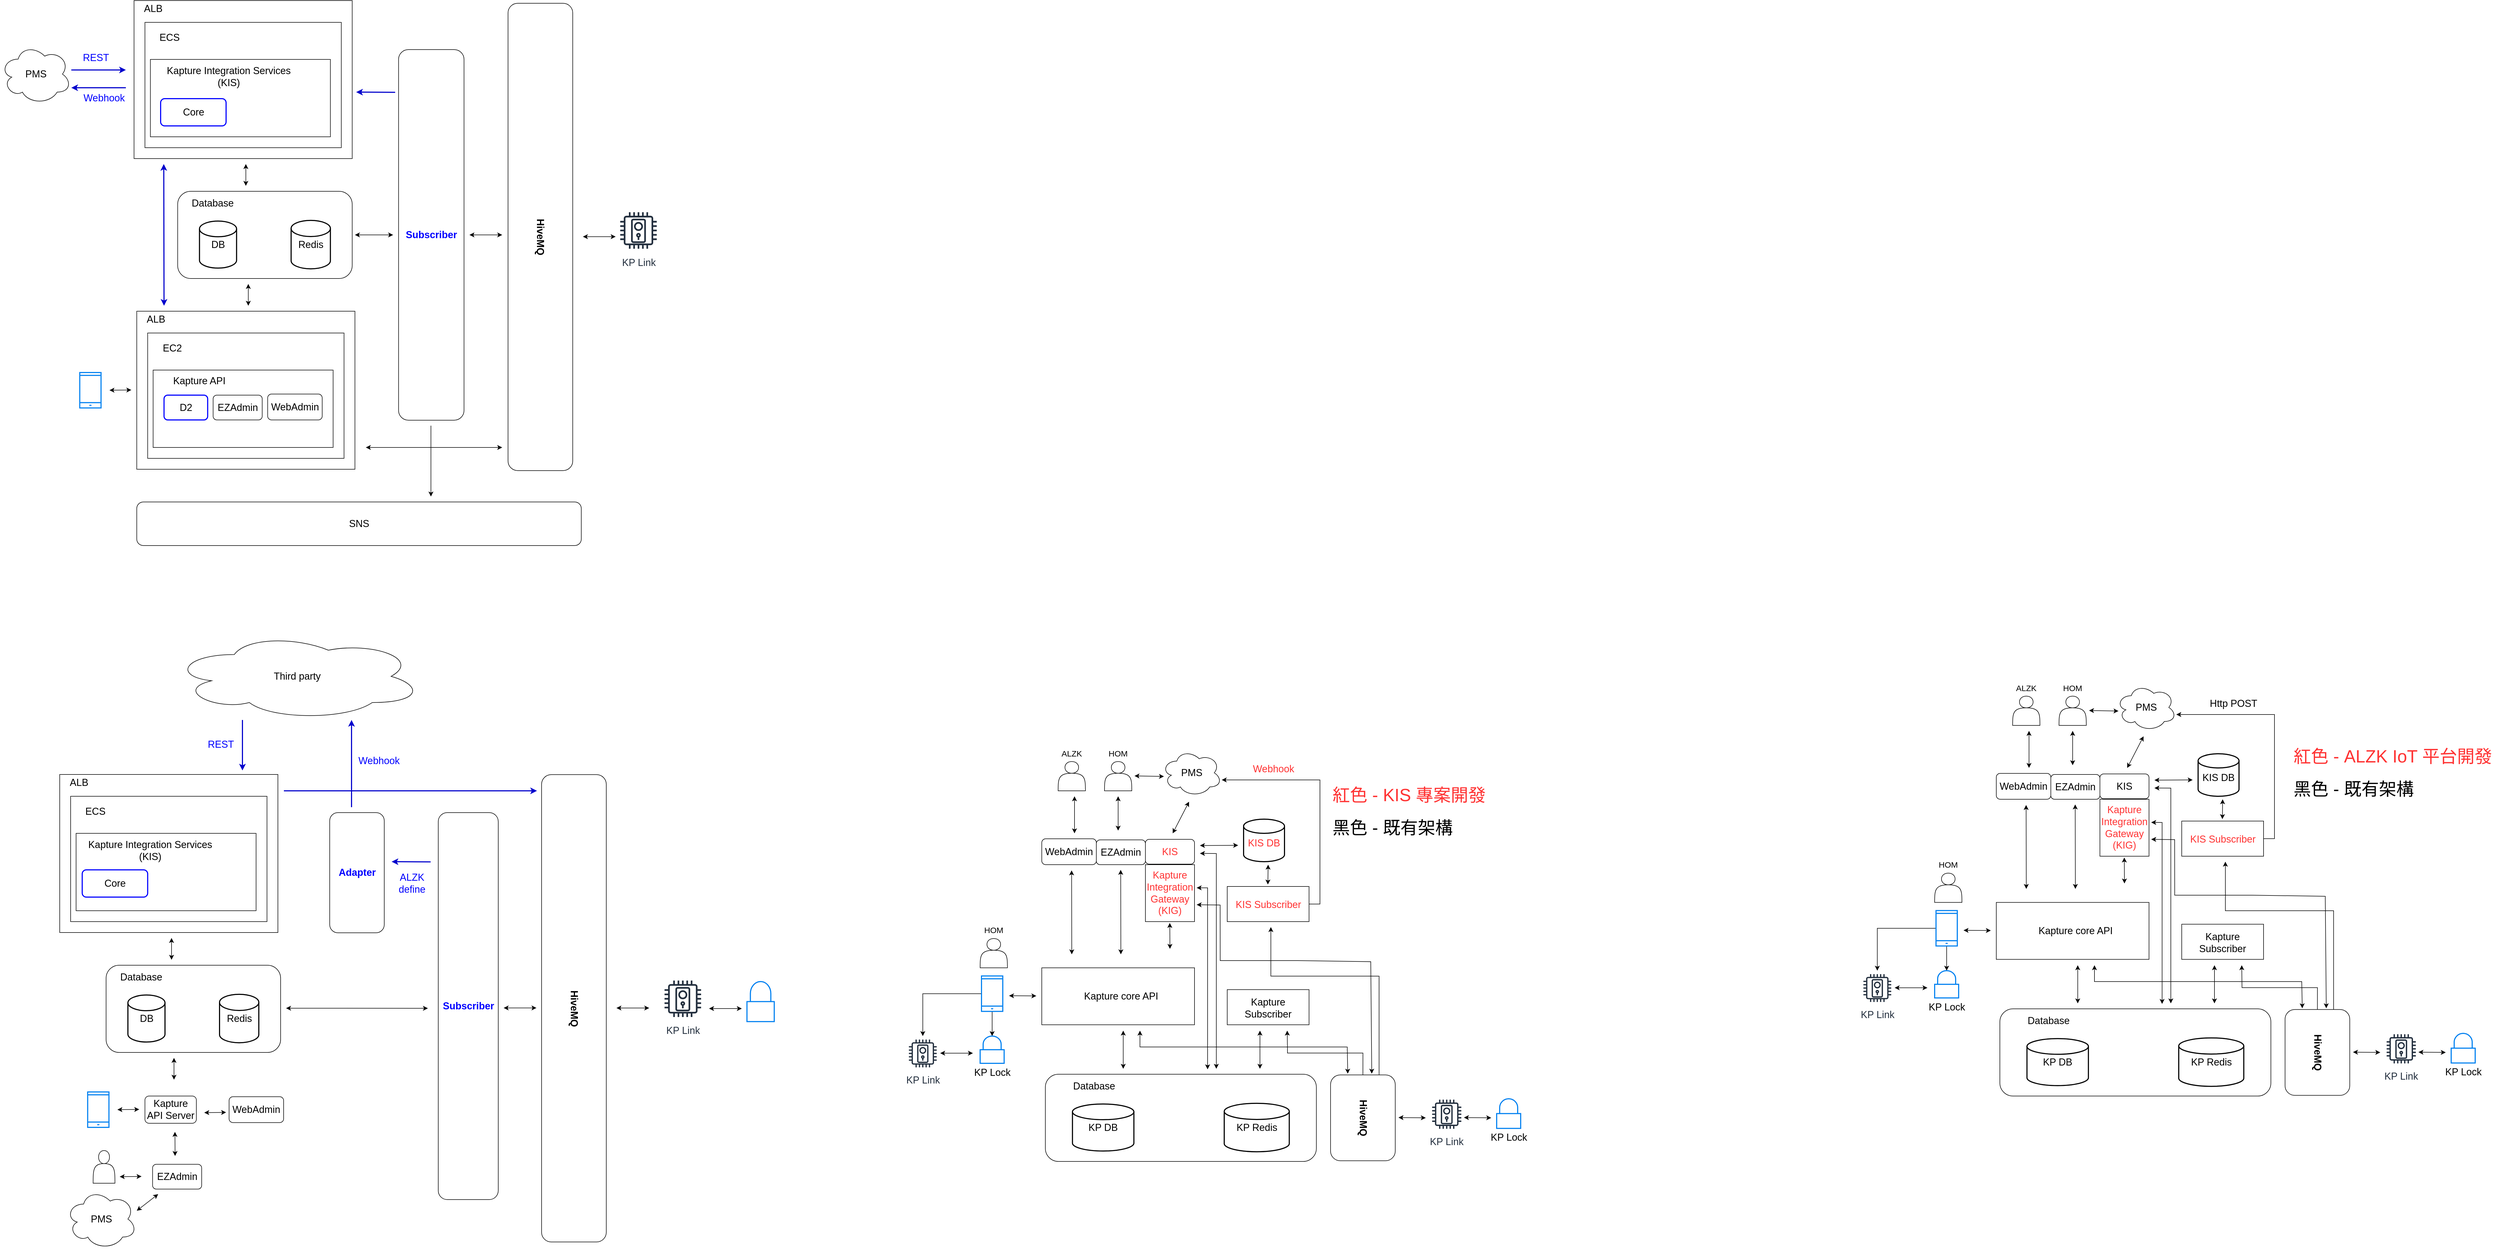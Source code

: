 <mxfile version="22.0.8" type="github">
  <diagram name="第1頁" id="pTdbA5UM3i_hhNW9NHbF">
    <mxGraphModel dx="432" dy="633" grid="1" gridSize="10" guides="1" tooltips="1" connect="1" arrows="1" fold="1" page="1" pageScale="1" pageWidth="827" pageHeight="1169" math="0" shadow="0">
      <root>
        <mxCell id="0" />
        <mxCell id="1" parent="0" />
        <mxCell id="v_c1Cu9leKUmqeBzcQBM-57" value="" style="rounded=0;whiteSpace=wrap;html=1;" parent="1" vertex="1">
          <mxGeometry x="1115.74" y="20" width="400" height="290" as="geometry" />
        </mxCell>
        <mxCell id="v_c1Cu9leKUmqeBzcQBM-1" value="" style="rounded=0;whiteSpace=wrap;html=1;fontSize=18;" parent="1" vertex="1">
          <mxGeometry x="1135.74" y="60" width="360" height="230" as="geometry" />
        </mxCell>
        <mxCell id="v_c1Cu9leKUmqeBzcQBM-5" value="&lt;font style=&quot;font-size: 18px&quot;&gt;ECS&lt;/font&gt;" style="text;html=1;strokeColor=none;fillColor=none;align=center;verticalAlign=middle;whiteSpace=wrap;rounded=0;" parent="1" vertex="1">
          <mxGeometry x="1135.74" y="73" width="90" height="30" as="geometry" />
        </mxCell>
        <mxCell id="v_c1Cu9leKUmqeBzcQBM-6" value="" style="rounded=0;whiteSpace=wrap;html=1;fontSize=18;" parent="1" vertex="1">
          <mxGeometry x="1145.74" y="128" width="330" height="142" as="geometry" />
        </mxCell>
        <mxCell id="v_c1Cu9leKUmqeBzcQBM-7" value="&lt;font style=&quot;font-size: 18px&quot;&gt;Kapture Integration Services (KIS)&lt;/font&gt;" style="text;html=1;strokeColor=none;fillColor=none;align=center;verticalAlign=middle;whiteSpace=wrap;rounded=0;" parent="1" vertex="1">
          <mxGeometry x="1154" y="140" width="271" height="40" as="geometry" />
        </mxCell>
        <mxCell id="v_c1Cu9leKUmqeBzcQBM-8" value="Core" style="rounded=1;whiteSpace=wrap;html=1;fontSize=18;strokeColor=#0000FF;strokeWidth=2;" parent="1" vertex="1">
          <mxGeometry x="1164.5" y="200" width="120" height="50" as="geometry" />
        </mxCell>
        <mxCell id="v_c1Cu9leKUmqeBzcQBM-20" value="" style="html=1;verticalLabelPosition=bottom;align=center;labelBackgroundColor=#ffffff;verticalAlign=top;strokeWidth=2;strokeColor=#0080F0;shadow=0;dashed=0;shape=mxgraph.ios7.icons.smartphone;fontSize=18;" parent="1" vertex="1">
          <mxGeometry x="1016.24" y="702.5" width="39" height="65" as="geometry" />
        </mxCell>
        <mxCell id="v_c1Cu9leKUmqeBzcQBM-23" value="" style="endArrow=classic;startArrow=classic;html=1;rounded=0;fontSize=18;" parent="1" edge="1">
          <mxGeometry width="50" height="50" relative="1" as="geometry">
            <mxPoint x="1070.74" y="735" as="sourcePoint" />
            <mxPoint x="1110.74" y="734.5" as="targetPoint" />
            <Array as="points" />
          </mxGeometry>
        </mxCell>
        <mxCell id="v_c1Cu9leKUmqeBzcQBM-59" value="&lt;span style=&quot;font-size: 18px;&quot;&gt;ALB&lt;/span&gt;" style="text;html=1;strokeColor=none;fillColor=none;align=center;verticalAlign=middle;whiteSpace=wrap;rounded=0;" parent="1" vertex="1">
          <mxGeometry x="1115.74" y="20" width="70" height="30" as="geometry" />
        </mxCell>
        <mxCell id="v_c1Cu9leKUmqeBzcQBM-61" value="&lt;font style=&quot;font-size: 18px;&quot;&gt;&lt;b style=&quot;&quot;&gt;Subscriber&lt;/b&gt;&lt;/font&gt;" style="rounded=1;whiteSpace=wrap;html=1;fontColor=#0000FF;" parent="1" vertex="1">
          <mxGeometry x="1600.74" y="110" width="120" height="680" as="geometry" />
        </mxCell>
        <mxCell id="v_c1Cu9leKUmqeBzcQBM-63" value="" style="rounded=0;whiteSpace=wrap;html=1;" parent="1" vertex="1">
          <mxGeometry x="1120.74" y="590" width="400" height="290" as="geometry" />
        </mxCell>
        <mxCell id="v_c1Cu9leKUmqeBzcQBM-64" value="" style="rounded=0;whiteSpace=wrap;html=1;fontSize=18;" parent="1" vertex="1">
          <mxGeometry x="1140.74" y="630" width="360" height="230" as="geometry" />
        </mxCell>
        <mxCell id="v_c1Cu9leKUmqeBzcQBM-65" value="&lt;font style=&quot;font-size: 18px&quot;&gt;EC2&lt;/font&gt;" style="text;html=1;strokeColor=none;fillColor=none;align=center;verticalAlign=middle;whiteSpace=wrap;rounded=0;" parent="1" vertex="1">
          <mxGeometry x="1140.74" y="643" width="90" height="30" as="geometry" />
        </mxCell>
        <mxCell id="v_c1Cu9leKUmqeBzcQBM-66" value="" style="rounded=0;whiteSpace=wrap;html=1;fontSize=18;" parent="1" vertex="1">
          <mxGeometry x="1150.74" y="698" width="330" height="142" as="geometry" />
        </mxCell>
        <mxCell id="v_c1Cu9leKUmqeBzcQBM-67" value="&lt;font style=&quot;font-size: 18px&quot;&gt;Kapture API&lt;/font&gt;" style="text;html=1;strokeColor=none;fillColor=none;align=center;verticalAlign=middle;whiteSpace=wrap;rounded=0;" parent="1" vertex="1">
          <mxGeometry x="1149.74" y="698" width="171" height="40" as="geometry" />
        </mxCell>
        <mxCell id="v_c1Cu9leKUmqeBzcQBM-68" value="D2" style="rounded=1;whiteSpace=wrap;html=1;fontSize=18;strokeColor=#0000FF;strokeWidth=2;" parent="1" vertex="1">
          <mxGeometry x="1170.74" y="744" width="80" height="45.5" as="geometry" />
        </mxCell>
        <mxCell id="v_c1Cu9leKUmqeBzcQBM-70" value="&lt;span style=&quot;font-size: 18px;&quot;&gt;ALB&lt;/span&gt;" style="text;html=1;strokeColor=none;fillColor=none;align=center;verticalAlign=middle;whiteSpace=wrap;rounded=0;" parent="1" vertex="1">
          <mxGeometry x="1120.74" y="590" width="70" height="30" as="geometry" />
        </mxCell>
        <mxCell id="v_c1Cu9leKUmqeBzcQBM-72" value="&lt;font style=&quot;font-size: 18px;&quot;&gt;PMS&lt;/font&gt;" style="ellipse;shape=cloud;whiteSpace=wrap;html=1;strokeColor=#000000;" parent="1" vertex="1">
          <mxGeometry x="870.74" y="100" width="130" height="110" as="geometry" />
        </mxCell>
        <mxCell id="v_c1Cu9leKUmqeBzcQBM-73" value="WebAdmin" style="rounded=1;whiteSpace=wrap;html=1;fontSize=18;strokeColor=#000000;" parent="1" vertex="1">
          <mxGeometry x="1360.74" y="742" width="100" height="47.5" as="geometry" />
        </mxCell>
        <mxCell id="v_c1Cu9leKUmqeBzcQBM-74" value="EZAdmin" style="rounded=1;whiteSpace=wrap;html=1;fontSize=18;strokeColor=default;" parent="1" vertex="1">
          <mxGeometry x="1260.74" y="744" width="90" height="45.5" as="geometry" />
        </mxCell>
        <mxCell id="v_c1Cu9leKUmqeBzcQBM-75" value="" style="endArrow=classic;startArrow=classic;html=1;rounded=0;fontSize=18;fontColor=#000000;" parent="1" edge="1">
          <mxGeometry width="50" height="50" relative="1" as="geometry">
            <mxPoint x="1320.74" y="360" as="sourcePoint" />
            <mxPoint x="1320.74" y="320" as="targetPoint" />
          </mxGeometry>
        </mxCell>
        <mxCell id="v_c1Cu9leKUmqeBzcQBM-26" value="&lt;font size=&quot;1&quot; style=&quot;&quot;&gt;&lt;b style=&quot;font-size: 18px;&quot;&gt;HiveMQ&lt;/b&gt;&lt;/font&gt;" style="rounded=1;whiteSpace=wrap;html=1;fontSize=18;strokeColor=#000000;rotation=90;movable=1;resizable=1;rotatable=1;deletable=1;editable=1;locked=0;connectable=1;" parent="1" vertex="1">
          <mxGeometry x="1431.99" y="394.43" width="857.5" height="118.63" as="geometry" />
        </mxCell>
        <mxCell id="v_c1Cu9leKUmqeBzcQBM-80" value="" style="group" parent="1" vertex="1" connectable="0">
          <mxGeometry x="1195.74" y="370" width="320" height="160" as="geometry" />
        </mxCell>
        <mxCell id="v_c1Cu9leKUmqeBzcQBM-11" value="DB" style="strokeWidth=2;html=1;shape=mxgraph.flowchart.database;whiteSpace=wrap;fontSize=18;" parent="v_c1Cu9leKUmqeBzcQBM-80" vertex="1">
          <mxGeometry x="40" y="54.667" width="68" height="86.222" as="geometry" />
        </mxCell>
        <mxCell id="v_c1Cu9leKUmqeBzcQBM-12" value="Redis" style="strokeWidth=2;html=1;shape=mxgraph.flowchart.database;whiteSpace=wrap;fontSize=18;" parent="v_c1Cu9leKUmqeBzcQBM-80" vertex="1">
          <mxGeometry x="208" y="53.333" width="72" height="88.889" as="geometry" />
        </mxCell>
        <mxCell id="v_c1Cu9leKUmqeBzcQBM-78" value="" style="rounded=1;whiteSpace=wrap;html=1;strokeColor=#000000;fontSize=18;fontColor=#000000;fillColor=none;" parent="v_c1Cu9leKUmqeBzcQBM-80" vertex="1">
          <mxGeometry width="320" height="160" as="geometry" />
        </mxCell>
        <mxCell id="v_c1Cu9leKUmqeBzcQBM-79" value="Database" style="text;html=1;strokeColor=none;fillColor=none;align=center;verticalAlign=middle;whiteSpace=wrap;rounded=0;fontSize=18;fontColor=#000000;" parent="v_c1Cu9leKUmqeBzcQBM-80" vertex="1">
          <mxGeometry x="40" y="8.889" width="48" height="26.667" as="geometry" />
        </mxCell>
        <mxCell id="v_c1Cu9leKUmqeBzcQBM-84" value="" style="endArrow=classic;startArrow=classic;html=1;rounded=0;fontSize=18;fontColor=#000000;" parent="1" edge="1">
          <mxGeometry width="50" height="50" relative="1" as="geometry">
            <mxPoint x="1325.24" y="580" as="sourcePoint" />
            <mxPoint x="1325.24" y="540" as="targetPoint" />
          </mxGeometry>
        </mxCell>
        <mxCell id="v_c1Cu9leKUmqeBzcQBM-85" value="" style="endArrow=classic;startArrow=classic;html=1;rounded=0;fontSize=18;fontColor=#000000;strokeColor=#0000CC;strokeWidth=2;" parent="1" edge="1">
          <mxGeometry width="50" height="50" relative="1" as="geometry">
            <mxPoint x="1170.74" y="580" as="sourcePoint" />
            <mxPoint x="1170.24" y="320" as="targetPoint" />
          </mxGeometry>
        </mxCell>
        <mxCell id="v_c1Cu9leKUmqeBzcQBM-86" value="" style="endArrow=classic;startArrow=classic;html=1;rounded=0;fontSize=18;fontColor=#000000;" parent="1" edge="1">
          <mxGeometry width="50" height="50" relative="1" as="geometry">
            <mxPoint x="1520.74" y="450" as="sourcePoint" />
            <mxPoint x="1590.74" y="450" as="targetPoint" />
          </mxGeometry>
        </mxCell>
        <mxCell id="v_c1Cu9leKUmqeBzcQBM-87" value="" style="endArrow=classic;startArrow=classic;html=1;rounded=0;fontSize=18;" parent="1" edge="1">
          <mxGeometry width="50" height="50" relative="1" as="geometry">
            <mxPoint x="1540.74" y="840" as="sourcePoint" />
            <mxPoint x="1790.74" y="840" as="targetPoint" />
            <Array as="points" />
          </mxGeometry>
        </mxCell>
        <mxCell id="v_c1Cu9leKUmqeBzcQBM-88" value="" style="endArrow=classic;startArrow=classic;html=1;rounded=0;fontSize=18;fontColor=#000000;" parent="1" edge="1">
          <mxGeometry width="50" height="50" relative="1" as="geometry">
            <mxPoint x="1730.74" y="450" as="sourcePoint" />
            <mxPoint x="1790.74" y="450" as="targetPoint" />
          </mxGeometry>
        </mxCell>
        <mxCell id="v_c1Cu9leKUmqeBzcQBM-90" value="&lt;font style=&quot;font-size: 18px;&quot;&gt;KP Link&lt;/font&gt;" style="sketch=0;outlineConnect=0;fontColor=#232F3E;gradientColor=none;strokeColor=#232F3E;fillColor=#ffffff;dashed=0;verticalLabelPosition=bottom;verticalAlign=top;align=center;html=1;fontSize=12;fontStyle=0;aspect=fixed;shape=mxgraph.aws4.resourceIcon;resIcon=mxgraph.aws4.door_lock;" parent="1" vertex="1">
          <mxGeometry x="1998.74" y="400" width="83.74" height="83.74" as="geometry" />
        </mxCell>
        <mxCell id="v_c1Cu9leKUmqeBzcQBM-93" value="" style="endArrow=classic;startArrow=classic;html=1;rounded=0;fontSize=18;fontColor=#000000;" parent="1" edge="1">
          <mxGeometry width="50" height="50" relative="1" as="geometry">
            <mxPoint x="1938.74" y="453.24" as="sourcePoint" />
            <mxPoint x="1998.74" y="453.24" as="targetPoint" />
          </mxGeometry>
        </mxCell>
        <mxCell id="v_c1Cu9leKUmqeBzcQBM-96" value="" style="endArrow=classic;html=1;rounded=0;strokeColor=#0000CC;strokeWidth=2;fontSize=18;fontColor=#0000FF;" parent="1" edge="1">
          <mxGeometry width="50" height="50" relative="1" as="geometry">
            <mxPoint x="1000.74" y="147.33" as="sourcePoint" />
            <mxPoint x="1100.74" y="147.33" as="targetPoint" />
          </mxGeometry>
        </mxCell>
        <mxCell id="v_c1Cu9leKUmqeBzcQBM-97" value="" style="endArrow=classic;html=1;rounded=0;strokeColor=#0000CC;strokeWidth=2;fontSize=18;fontColor=#0000FF;" parent="1" edge="1">
          <mxGeometry width="50" height="50" relative="1" as="geometry">
            <mxPoint x="1100.74" y="180" as="sourcePoint" />
            <mxPoint x="1000.74" y="180" as="targetPoint" />
          </mxGeometry>
        </mxCell>
        <mxCell id="v_c1Cu9leKUmqeBzcQBM-98" value="Webhook" style="text;html=1;strokeColor=none;fillColor=none;align=center;verticalAlign=middle;whiteSpace=wrap;rounded=0;fontSize=18;fontColor=#0000FF;" parent="1" vertex="1">
          <mxGeometry x="1030.74" y="184" width="60" height="30" as="geometry" />
        </mxCell>
        <mxCell id="v_c1Cu9leKUmqeBzcQBM-99" value="REST" style="text;html=1;strokeColor=none;fillColor=none;align=center;verticalAlign=middle;whiteSpace=wrap;rounded=0;fontSize=18;fontColor=#0000FF;" parent="1" vertex="1">
          <mxGeometry x="1016.24" y="110" width="60" height="30" as="geometry" />
        </mxCell>
        <mxCell id="v_c1Cu9leKUmqeBzcQBM-100" value="" style="rounded=0;whiteSpace=wrap;html=1;" parent="1" vertex="1">
          <mxGeometry x="979.5" y="1440" width="400" height="290" as="geometry" />
        </mxCell>
        <mxCell id="v_c1Cu9leKUmqeBzcQBM-101" value="" style="rounded=0;whiteSpace=wrap;html=1;fontSize=18;" parent="1" vertex="1">
          <mxGeometry x="999.5" y="1480" width="360" height="230" as="geometry" />
        </mxCell>
        <mxCell id="v_c1Cu9leKUmqeBzcQBM-102" value="&lt;font style=&quot;font-size: 18px&quot;&gt;ECS&lt;/font&gt;" style="text;html=1;strokeColor=none;fillColor=none;align=center;verticalAlign=middle;whiteSpace=wrap;rounded=0;" parent="1" vertex="1">
          <mxGeometry x="999.5" y="1493" width="90" height="30" as="geometry" />
        </mxCell>
        <mxCell id="v_c1Cu9leKUmqeBzcQBM-103" value="" style="rounded=0;whiteSpace=wrap;html=1;fontSize=18;" parent="1" vertex="1">
          <mxGeometry x="1009.5" y="1548" width="330" height="142" as="geometry" />
        </mxCell>
        <mxCell id="v_c1Cu9leKUmqeBzcQBM-104" value="&lt;font style=&quot;font-size: 18px&quot;&gt;Kapture Integration Services (KIS)&lt;/font&gt;" style="text;html=1;strokeColor=none;fillColor=none;align=center;verticalAlign=middle;whiteSpace=wrap;rounded=0;" parent="1" vertex="1">
          <mxGeometry x="1009.5" y="1560" width="271" height="40" as="geometry" />
        </mxCell>
        <mxCell id="v_c1Cu9leKUmqeBzcQBM-105" value="Core" style="rounded=1;whiteSpace=wrap;html=1;fontSize=18;strokeColor=#0000FF;strokeWidth=2;" parent="1" vertex="1">
          <mxGeometry x="1020.74" y="1615" width="120" height="50" as="geometry" />
        </mxCell>
        <mxCell id="v_c1Cu9leKUmqeBzcQBM-106" value="" style="html=1;verticalLabelPosition=bottom;align=center;labelBackgroundColor=#ffffff;verticalAlign=top;strokeWidth=2;strokeColor=#0080F0;shadow=0;dashed=0;shape=mxgraph.ios7.icons.smartphone;fontSize=18;" parent="1" vertex="1">
          <mxGeometry x="1030.74" y="2022.5" width="39" height="65" as="geometry" />
        </mxCell>
        <mxCell id="v_c1Cu9leKUmqeBzcQBM-107" value="" style="endArrow=classic;startArrow=classic;html=1;rounded=0;fontSize=18;" parent="1" edge="1">
          <mxGeometry width="50" height="50" relative="1" as="geometry">
            <mxPoint x="1085.24" y="2055" as="sourcePoint" />
            <mxPoint x="1125.24" y="2054.5" as="targetPoint" />
            <Array as="points" />
          </mxGeometry>
        </mxCell>
        <mxCell id="v_c1Cu9leKUmqeBzcQBM-108" value="&lt;span style=&quot;font-size: 18px;&quot;&gt;ALB&lt;/span&gt;" style="text;html=1;strokeColor=none;fillColor=none;align=center;verticalAlign=middle;whiteSpace=wrap;rounded=0;" parent="1" vertex="1">
          <mxGeometry x="979.5" y="1440" width="70" height="30" as="geometry" />
        </mxCell>
        <mxCell id="v_c1Cu9leKUmqeBzcQBM-109" value="&lt;font style=&quot;font-size: 18px;&quot;&gt;&lt;b style=&quot;&quot;&gt;Subscriber&lt;/b&gt;&lt;/font&gt;" style="rounded=1;whiteSpace=wrap;html=1;fontColor=#0000FF;" parent="1" vertex="1">
          <mxGeometry x="1673.5" y="1510" width="110" height="710" as="geometry" />
        </mxCell>
        <mxCell id="v_c1Cu9leKUmqeBzcQBM-115" value="Kapture API Server" style="rounded=1;whiteSpace=wrap;html=1;fontSize=18;strokeColor=#000000;" parent="1" vertex="1">
          <mxGeometry x="1135.74" y="2030" width="94.26" height="50" as="geometry" />
        </mxCell>
        <mxCell id="v_c1Cu9leKUmqeBzcQBM-117" value="&lt;font style=&quot;font-size: 18px;&quot;&gt;Third party&lt;/font&gt;" style="ellipse;shape=cloud;whiteSpace=wrap;html=1;strokeColor=#000000;" parent="1" vertex="1">
          <mxGeometry x="1184.5" y="1180" width="460" height="160" as="geometry" />
        </mxCell>
        <mxCell id="v_c1Cu9leKUmqeBzcQBM-118" value="WebAdmin" style="rounded=1;whiteSpace=wrap;html=1;fontSize=18;strokeColor=#000000;" parent="1" vertex="1">
          <mxGeometry x="1290" y="2031.25" width="100" height="47.5" as="geometry" />
        </mxCell>
        <mxCell id="v_c1Cu9leKUmqeBzcQBM-119" value="EZAdmin" style="rounded=1;whiteSpace=wrap;html=1;fontSize=18;strokeColor=default;" parent="1" vertex="1">
          <mxGeometry x="1149.74" y="2155.25" width="90" height="45.5" as="geometry" />
        </mxCell>
        <mxCell id="v_c1Cu9leKUmqeBzcQBM-120" value="" style="endArrow=classic;startArrow=classic;html=1;rounded=0;fontSize=18;fontColor=#000000;" parent="1" edge="1">
          <mxGeometry width="50" height="50" relative="1" as="geometry">
            <mxPoint x="1184.5" y="1780" as="sourcePoint" />
            <mxPoint x="1184.5" y="1740" as="targetPoint" />
          </mxGeometry>
        </mxCell>
        <mxCell id="v_c1Cu9leKUmqeBzcQBM-121" value="&lt;font size=&quot;1&quot; style=&quot;&quot;&gt;&lt;b style=&quot;font-size: 18px;&quot;&gt;HiveMQ&lt;/b&gt;&lt;/font&gt;" style="rounded=1;whiteSpace=wrap;html=1;fontSize=18;strokeColor=#000000;rotation=90;movable=1;resizable=1;rotatable=1;deletable=1;editable=1;locked=0;connectable=1;" parent="1" vertex="1">
          <mxGeometry x="1493.5" y="1809.69" width="857.5" height="118.63" as="geometry" />
        </mxCell>
        <mxCell id="v_c1Cu9leKUmqeBzcQBM-122" value="" style="group" parent="1" vertex="1" connectable="0">
          <mxGeometry x="1064.5" y="1790" width="320" height="160" as="geometry" />
        </mxCell>
        <mxCell id="v_c1Cu9leKUmqeBzcQBM-123" value="DB" style="strokeWidth=2;html=1;shape=mxgraph.flowchart.database;whiteSpace=wrap;fontSize=18;" parent="v_c1Cu9leKUmqeBzcQBM-122" vertex="1">
          <mxGeometry x="40" y="54.667" width="68" height="86.222" as="geometry" />
        </mxCell>
        <mxCell id="v_c1Cu9leKUmqeBzcQBM-124" value="Redis" style="strokeWidth=2;html=1;shape=mxgraph.flowchart.database;whiteSpace=wrap;fontSize=18;" parent="v_c1Cu9leKUmqeBzcQBM-122" vertex="1">
          <mxGeometry x="208" y="53.333" width="72" height="88.889" as="geometry" />
        </mxCell>
        <mxCell id="v_c1Cu9leKUmqeBzcQBM-125" value="" style="rounded=1;whiteSpace=wrap;html=1;strokeColor=#000000;fontSize=18;fontColor=#000000;fillColor=none;" parent="v_c1Cu9leKUmqeBzcQBM-122" vertex="1">
          <mxGeometry width="320" height="160" as="geometry" />
        </mxCell>
        <mxCell id="v_c1Cu9leKUmqeBzcQBM-126" value="Database" style="text;html=1;strokeColor=none;fillColor=none;align=center;verticalAlign=middle;whiteSpace=wrap;rounded=0;fontSize=18;fontColor=#000000;" parent="v_c1Cu9leKUmqeBzcQBM-122" vertex="1">
          <mxGeometry x="40" y="8.889" width="48" height="26.667" as="geometry" />
        </mxCell>
        <mxCell id="v_c1Cu9leKUmqeBzcQBM-127" value="" style="endArrow=classic;startArrow=classic;html=1;rounded=0;fontSize=18;fontColor=#000000;" parent="1" edge="1">
          <mxGeometry width="50" height="50" relative="1" as="geometry">
            <mxPoint x="1189" y="2000" as="sourcePoint" />
            <mxPoint x="1189" y="1960" as="targetPoint" />
          </mxGeometry>
        </mxCell>
        <mxCell id="v_c1Cu9leKUmqeBzcQBM-129" value="" style="endArrow=classic;startArrow=classic;html=1;rounded=0;fontSize=18;fontColor=#000000;" parent="1" edge="1">
          <mxGeometry width="50" height="50" relative="1" as="geometry">
            <mxPoint x="1394.5" y="1868.83" as="sourcePoint" />
            <mxPoint x="1654.5" y="1869" as="targetPoint" />
          </mxGeometry>
        </mxCell>
        <mxCell id="v_c1Cu9leKUmqeBzcQBM-131" value="" style="endArrow=classic;startArrow=classic;html=1;rounded=0;fontSize=18;fontColor=#000000;" parent="1" edge="1">
          <mxGeometry width="50" height="50" relative="1" as="geometry">
            <mxPoint x="1793.5" y="1868.33" as="sourcePoint" />
            <mxPoint x="1853.5" y="1868.33" as="targetPoint" />
          </mxGeometry>
        </mxCell>
        <mxCell id="v_c1Cu9leKUmqeBzcQBM-133" value="&lt;font style=&quot;font-size: 18px;&quot;&gt;KP Link&lt;/font&gt;" style="sketch=0;outlineConnect=0;fontColor=#232F3E;gradientColor=none;strokeColor=#232F3E;fillColor=#ffffff;dashed=0;verticalLabelPosition=bottom;verticalAlign=top;align=center;html=1;fontSize=12;fontStyle=0;aspect=fixed;shape=mxgraph.aws4.resourceIcon;resIcon=mxgraph.aws4.door_lock;" parent="1" vertex="1">
          <mxGeometry x="2080" y="1809.69" width="83.74" height="83.74" as="geometry" />
        </mxCell>
        <mxCell id="v_c1Cu9leKUmqeBzcQBM-134" value="" style="endArrow=classic;startArrow=classic;html=1;rounded=0;fontSize=18;fontColor=#000000;" parent="1" edge="1">
          <mxGeometry width="50" height="50" relative="1" as="geometry">
            <mxPoint x="2000.25" y="1868.5" as="sourcePoint" />
            <mxPoint x="2060.25" y="1868.5" as="targetPoint" />
          </mxGeometry>
        </mxCell>
        <mxCell id="v_c1Cu9leKUmqeBzcQBM-136" value="" style="endArrow=classic;html=1;rounded=0;strokeColor=#0000CC;strokeWidth=2;fontSize=18;fontColor=#0000FF;" parent="1" edge="1">
          <mxGeometry width="50" height="50" relative="1" as="geometry">
            <mxPoint x="1314.5" y="1340" as="sourcePoint" />
            <mxPoint x="1314.5" y="1432.67" as="targetPoint" />
          </mxGeometry>
        </mxCell>
        <mxCell id="v_c1Cu9leKUmqeBzcQBM-139" value="REST" style="text;html=1;strokeColor=none;fillColor=none;align=center;verticalAlign=middle;whiteSpace=wrap;rounded=0;fontSize=18;fontColor=#0000FF;" parent="1" vertex="1">
          <mxGeometry x="1244.5" y="1370" width="60" height="30" as="geometry" />
        </mxCell>
        <mxCell id="v_c1Cu9leKUmqeBzcQBM-140" value="&lt;b style=&quot;border-color: var(--border-color); font-size: 18px;&quot;&gt;Adapter&lt;/b&gt;" style="rounded=1;whiteSpace=wrap;html=1;fontColor=#0000FF;" parent="1" vertex="1">
          <mxGeometry x="1474.5" y="1510" width="100" height="220.5" as="geometry" />
        </mxCell>
        <mxCell id="v_c1Cu9leKUmqeBzcQBM-142" value="" style="endArrow=classic;html=1;rounded=0;strokeColor=#0000CC;strokeWidth=2;fontSize=18;fontColor=#0000FF;" parent="1" edge="1">
          <mxGeometry width="50" height="50" relative="1" as="geometry">
            <mxPoint x="1514.5" y="1500" as="sourcePoint" />
            <mxPoint x="1514.5" y="1340" as="targetPoint" />
          </mxGeometry>
        </mxCell>
        <mxCell id="v_c1Cu9leKUmqeBzcQBM-143" value="Webhook" style="text;html=1;strokeColor=none;fillColor=none;align=center;verticalAlign=middle;whiteSpace=wrap;rounded=0;fontSize=18;fontColor=#0000FF;" parent="1" vertex="1">
          <mxGeometry x="1534.5" y="1400" width="60" height="30" as="geometry" />
        </mxCell>
        <mxCell id="v_c1Cu9leKUmqeBzcQBM-145" value="ALZK &lt;br&gt;define" style="text;html=1;align=center;verticalAlign=middle;resizable=0;points=[];autosize=1;strokeColor=none;fillColor=none;fontSize=18;fontColor=#0000FF;" parent="1" vertex="1">
          <mxGeometry x="1589.5" y="1610" width="70" height="60" as="geometry" />
        </mxCell>
        <mxCell id="v_c1Cu9leKUmqeBzcQBM-146" value="&lt;font color=&quot;#000000&quot;&gt;SNS&lt;/font&gt;" style="rounded=1;whiteSpace=wrap;html=1;strokeColor=#000000;strokeWidth=1;fontSize=18;fontColor=#0000FF;fillColor=none;" parent="1" vertex="1">
          <mxGeometry x="1120.74" y="940" width="815" height="80" as="geometry" />
        </mxCell>
        <mxCell id="v_c1Cu9leKUmqeBzcQBM-147" value="" style="endArrow=classic;html=1;rounded=0;strokeColor=#000000;strokeWidth=1;fontSize=18;fontColor=#0000FF;" parent="1" edge="1">
          <mxGeometry width="50" height="50" relative="1" as="geometry">
            <mxPoint x="1660.07" y="800" as="sourcePoint" />
            <mxPoint x="1660.07" y="930" as="targetPoint" />
          </mxGeometry>
        </mxCell>
        <mxCell id="v_c1Cu9leKUmqeBzcQBM-150" value="" style="endArrow=classic;html=1;rounded=0;strokeColor=#0000CC;strokeWidth=2;fontSize=18;fontColor=#0000FF;" parent="1" edge="1">
          <mxGeometry width="50" height="50" relative="1" as="geometry">
            <mxPoint x="1390.5" y="1470" as="sourcePoint" />
            <mxPoint x="1854.5" y="1470" as="targetPoint" />
          </mxGeometry>
        </mxCell>
        <mxCell id="XDWvyUb1h6gLbG983VdY-1" value="" style="endArrow=classic;html=1;rounded=0;strokeColor=#0000CC;strokeWidth=2;fontSize=18;fontColor=#0000FF;" parent="1" edge="1">
          <mxGeometry width="50" height="50" relative="1" as="geometry">
            <mxPoint x="1659.5" y="1600.33" as="sourcePoint" />
            <mxPoint x="1588" y="1600" as="targetPoint" />
          </mxGeometry>
        </mxCell>
        <mxCell id="XDWvyUb1h6gLbG983VdY-2" value="" style="endArrow=classic;html=1;rounded=0;strokeColor=#0000CC;strokeWidth=2;fontSize=18;fontColor=#0000FF;" parent="1" edge="1">
          <mxGeometry width="50" height="50" relative="1" as="geometry">
            <mxPoint x="1594.5" y="188.33" as="sourcePoint" />
            <mxPoint x="1523" y="188" as="targetPoint" />
          </mxGeometry>
        </mxCell>
        <mxCell id="XDWvyUb1h6gLbG983VdY-4" value="" style="html=1;verticalLabelPosition=bottom;align=center;labelBackgroundColor=#ffffff;verticalAlign=top;strokeWidth=2;strokeColor=#0080F0;shadow=0;dashed=0;shape=mxgraph.ios7.icons.locked;" parent="1" vertex="1">
          <mxGeometry x="2239.49" y="1819.99" width="50" height="73.44" as="geometry" />
        </mxCell>
        <mxCell id="XDWvyUb1h6gLbG983VdY-5" value="" style="endArrow=classic;startArrow=classic;html=1;rounded=0;fontSize=18;fontColor=#000000;" parent="1" edge="1">
          <mxGeometry width="50" height="50" relative="1" as="geometry">
            <mxPoint x="2170" y="1869.5" as="sourcePoint" />
            <mxPoint x="2230" y="1869.5" as="targetPoint" />
          </mxGeometry>
        </mxCell>
        <mxCell id="XDWvyUb1h6gLbG983VdY-7" value="" style="shape=actor;whiteSpace=wrap;html=1;" parent="1" vertex="1">
          <mxGeometry x="1040.74" y="2130" width="40" height="60" as="geometry" />
        </mxCell>
        <mxCell id="XDWvyUb1h6gLbG983VdY-10" value="&lt;font style=&quot;font-size: 18px;&quot;&gt;PMS&lt;/font&gt;" style="ellipse;shape=cloud;whiteSpace=wrap;html=1;strokeColor=#000000;" parent="1" vertex="1">
          <mxGeometry x="990.74" y="2200.75" width="130" height="110" as="geometry" />
        </mxCell>
        <mxCell id="XDWvyUb1h6gLbG983VdY-11" value="" style="endArrow=classic;startArrow=classic;html=1;rounded=0;fontSize=18;" parent="1" edge="1">
          <mxGeometry width="50" height="50" relative="1" as="geometry">
            <mxPoint x="1089.5" y="2178" as="sourcePoint" />
            <mxPoint x="1129.5" y="2177.5" as="targetPoint" />
            <Array as="points" />
          </mxGeometry>
        </mxCell>
        <mxCell id="XDWvyUb1h6gLbG983VdY-13" value="" style="endArrow=classic;startArrow=classic;html=1;rounded=0;fontSize=18;" parent="1" edge="1">
          <mxGeometry width="50" height="50" relative="1" as="geometry">
            <mxPoint x="1120.74" y="2240.5" as="sourcePoint" />
            <mxPoint x="1160" y="2210" as="targetPoint" />
            <Array as="points" />
          </mxGeometry>
        </mxCell>
        <mxCell id="XDWvyUb1h6gLbG983VdY-14" value="" style="endArrow=classic;startArrow=classic;html=1;rounded=0;fontSize=18;" parent="1" edge="1">
          <mxGeometry width="50" height="50" relative="1" as="geometry">
            <mxPoint x="1244.5" y="2060.5" as="sourcePoint" />
            <mxPoint x="1284.5" y="2060" as="targetPoint" />
            <Array as="points" />
          </mxGeometry>
        </mxCell>
        <mxCell id="XDWvyUb1h6gLbG983VdY-15" value="" style="endArrow=classic;startArrow=classic;html=1;rounded=0;fontSize=18;" parent="1" edge="1">
          <mxGeometry width="50" height="50" relative="1" as="geometry">
            <mxPoint x="1190.74" y="2095.75" as="sourcePoint" />
            <mxPoint x="1191" y="2140" as="targetPoint" />
            <Array as="points" />
          </mxGeometry>
        </mxCell>
        <mxCell id="XDWvyUb1h6gLbG983VdY-16" value="" style="rounded=0;whiteSpace=wrap;html=1;fontSize=18;" parent="1" vertex="1">
          <mxGeometry x="2970" y="1605.5" width="90" height="104.5" as="geometry" />
        </mxCell>
        <mxCell id="XDWvyUb1h6gLbG983VdY-17" value="&lt;font style=&quot;font-size: 18px&quot;&gt;&lt;font color=&quot;#ff3333&quot;&gt;Kapture Integration Gateway (KIG)&lt;/font&gt;&lt;br&gt;&lt;/font&gt;" style="text;html=1;strokeColor=none;fillColor=none;align=center;verticalAlign=middle;whiteSpace=wrap;rounded=0;" parent="1" vertex="1">
          <mxGeometry x="2969.75" y="1633.88" width="90.25" height="47.75" as="geometry" />
        </mxCell>
        <mxCell id="XDWvyUb1h6gLbG983VdY-18" value="WebAdmin" style="rounded=1;whiteSpace=wrap;html=1;fontSize=18;strokeColor=#000000;" parent="1" vertex="1">
          <mxGeometry x="2780" y="1558" width="100" height="47.5" as="geometry" />
        </mxCell>
        <mxCell id="XDWvyUb1h6gLbG983VdY-19" value="EZAdmin" style="rounded=1;whiteSpace=wrap;html=1;fontSize=18;strokeColor=default;" parent="1" vertex="1">
          <mxGeometry x="2880" y="1560" width="90" height="45.5" as="geometry" />
        </mxCell>
        <mxCell id="XDWvyUb1h6gLbG983VdY-22" value="" style="rounded=0;whiteSpace=wrap;html=1;fontSize=18;" parent="1" vertex="1">
          <mxGeometry x="2780" y="1794.75" width="280" height="104.5" as="geometry" />
        </mxCell>
        <mxCell id="XDWvyUb1h6gLbG983VdY-29" value="&lt;font style=&quot;font-size: 18px&quot;&gt;Kapture core API&lt;br&gt;&lt;/font&gt;" style="text;html=1;strokeColor=none;fillColor=none;align=center;verticalAlign=middle;whiteSpace=wrap;rounded=0;" parent="1" vertex="1">
          <mxGeometry x="2799.75" y="1827" width="250.5" height="40" as="geometry" />
        </mxCell>
        <mxCell id="XDWvyUb1h6gLbG983VdY-84" style="edgeStyle=orthogonalEdgeStyle;rounded=0;orthogonalLoop=1;jettySize=auto;html=1;fontSize=32;fontColor=#000000;" parent="1" source="XDWvyUb1h6gLbG983VdY-30" target="XDWvyUb1h6gLbG983VdY-81" edge="1">
          <mxGeometry relative="1" as="geometry" />
        </mxCell>
        <mxCell id="XDWvyUb1h6gLbG983VdY-85" style="edgeStyle=orthogonalEdgeStyle;rounded=0;orthogonalLoop=1;jettySize=auto;html=1;fontSize=32;fontColor=#000000;" parent="1" source="XDWvyUb1h6gLbG983VdY-30" target="XDWvyUb1h6gLbG983VdY-82" edge="1">
          <mxGeometry relative="1" as="geometry" />
        </mxCell>
        <mxCell id="XDWvyUb1h6gLbG983VdY-30" value="" style="html=1;verticalLabelPosition=bottom;align=center;labelBackgroundColor=#ffffff;verticalAlign=top;strokeWidth=2;strokeColor=#0080F0;shadow=0;dashed=0;shape=mxgraph.ios7.icons.smartphone;fontSize=18;" parent="1" vertex="1">
          <mxGeometry x="2669.49" y="1809.69" width="39" height="65" as="geometry" />
        </mxCell>
        <mxCell id="XDWvyUb1h6gLbG983VdY-32" value="&lt;font style=&quot;font-size: 18px;&quot;&gt;PMS&lt;/font&gt;" style="ellipse;shape=cloud;whiteSpace=wrap;html=1;strokeColor=#000000;" parent="1" vertex="1">
          <mxGeometry x="3000" y="1394" width="110" height="86" as="geometry" />
        </mxCell>
        <mxCell id="XDWvyUb1h6gLbG983VdY-33" value="" style="endArrow=classic;startArrow=classic;html=1;rounded=0;fontSize=18;" parent="1" edge="1">
          <mxGeometry width="50" height="50" relative="1" as="geometry">
            <mxPoint x="2840" y="1548" as="sourcePoint" />
            <mxPoint x="2840" y="1480" as="targetPoint" />
            <Array as="points" />
          </mxGeometry>
        </mxCell>
        <mxCell id="XDWvyUb1h6gLbG983VdY-34" value="" style="endArrow=classic;startArrow=classic;html=1;rounded=0;fontSize=18;" parent="1" edge="1">
          <mxGeometry width="50" height="50" relative="1" as="geometry">
            <mxPoint x="3020" y="1548" as="sourcePoint" />
            <mxPoint x="3050" y="1490" as="targetPoint" />
            <Array as="points" />
          </mxGeometry>
        </mxCell>
        <mxCell id="XDWvyUb1h6gLbG983VdY-35" value="" style="endArrow=classic;startArrow=classic;html=1;rounded=0;fontSize=18;" parent="1" edge="1">
          <mxGeometry width="50" height="50" relative="1" as="geometry">
            <mxPoint x="2920" y="1543" as="sourcePoint" />
            <mxPoint x="2920" y="1480" as="targetPoint" />
            <Array as="points" />
          </mxGeometry>
        </mxCell>
        <mxCell id="XDWvyUb1h6gLbG983VdY-38" value="" style="endArrow=classic;startArrow=classic;html=1;rounded=0;fontSize=18;fontColor=#000000;" parent="1" edge="1">
          <mxGeometry width="50" height="50" relative="1" as="geometry">
            <mxPoint x="2929.33" y="1910" as="sourcePoint" />
            <mxPoint x="2929.33" y="1980" as="targetPoint" />
          </mxGeometry>
        </mxCell>
        <mxCell id="XDWvyUb1h6gLbG983VdY-40" value="" style="endArrow=classic;startArrow=classic;html=1;rounded=0;fontSize=18;fontColor=#000000;" parent="1" edge="1">
          <mxGeometry width="50" height="50" relative="1" as="geometry">
            <mxPoint x="2720" y="1846" as="sourcePoint" />
            <mxPoint x="2770" y="1846.33" as="targetPoint" />
          </mxGeometry>
        </mxCell>
        <mxCell id="XDWvyUb1h6gLbG983VdY-51" value="" style="endArrow=classic;startArrow=classic;html=1;rounded=0;fontSize=18;fontColor=#000000;" parent="1" edge="1">
          <mxGeometry width="50" height="50" relative="1" as="geometry">
            <mxPoint x="3180" y="1910" as="sourcePoint" />
            <mxPoint x="3180" y="1980" as="targetPoint" />
          </mxGeometry>
        </mxCell>
        <mxCell id="XDWvyUb1h6gLbG983VdY-54" value="&lt;font style=&quot;font-size: 18px&quot;&gt;&lt;font color=&quot;#ff3333&quot;&gt;Webhook&lt;/font&gt;&lt;br&gt;&lt;/font&gt;" style="text;html=1;strokeColor=none;fillColor=none;align=center;verticalAlign=middle;whiteSpace=wrap;rounded=0;movable=1;resizable=1;rotatable=1;deletable=1;editable=1;connectable=1;" parent="1" vertex="1">
          <mxGeometry x="3170" y="1419.5" width="70" height="20.5" as="geometry" />
        </mxCell>
        <mxCell id="OuAUuCn335eV1-4YZ0QD-24" style="edgeStyle=orthogonalEdgeStyle;rounded=0;orthogonalLoop=1;jettySize=auto;html=1;exitX=0;exitY=0.5;exitDx=0;exitDy=0;" parent="1" source="XDWvyUb1h6gLbG983VdY-55" edge="1">
          <mxGeometry relative="1" as="geometry">
            <mxPoint x="3230" y="1910" as="targetPoint" />
          </mxGeometry>
        </mxCell>
        <mxCell id="OuAUuCn335eV1-4YZ0QD-27" style="edgeStyle=orthogonalEdgeStyle;rounded=0;orthogonalLoop=1;jettySize=auto;html=1;exitX=0;exitY=0.25;exitDx=0;exitDy=0;" parent="1" source="XDWvyUb1h6gLbG983VdY-55" edge="1">
          <mxGeometry relative="1" as="geometry">
            <mxPoint x="3200" y="1720" as="targetPoint" />
            <Array as="points">
              <mxPoint x="3398" y="1810" />
              <mxPoint x="3200" y="1810" />
            </Array>
          </mxGeometry>
        </mxCell>
        <mxCell id="XDWvyUb1h6gLbG983VdY-55" value="&lt;font size=&quot;1&quot; style=&quot;&quot;&gt;&lt;b style=&quot;font-size: 18px;&quot;&gt;HiveMQ&lt;/b&gt;&lt;/font&gt;" style="rounded=1;whiteSpace=wrap;html=1;fontSize=18;strokeColor=#000000;rotation=90;movable=1;resizable=1;rotatable=1;deletable=1;editable=1;locked=0;connectable=1;" parent="1" vertex="1">
          <mxGeometry x="3290" y="2010.69" width="157.5" height="118.63" as="geometry" />
        </mxCell>
        <mxCell id="XDWvyUb1h6gLbG983VdY-57" value="&lt;font style=&quot;font-size: 18px;&quot;&gt;KP Link&lt;/font&gt;" style="sketch=0;outlineConnect=0;fontColor=#232F3E;gradientColor=none;strokeColor=#232F3E;fillColor=#ffffff;dashed=0;verticalLabelPosition=bottom;verticalAlign=top;align=center;html=1;fontSize=12;fontStyle=0;aspect=fixed;shape=mxgraph.aws4.resourceIcon;resIcon=mxgraph.aws4.door_lock;" parent="1" vertex="1">
          <mxGeometry x="3489" y="2030" width="66.87" height="66.87" as="geometry" />
        </mxCell>
        <mxCell id="XDWvyUb1h6gLbG983VdY-58" value="" style="endArrow=classic;startArrow=classic;html=1;rounded=0;fontSize=18;fontColor=#000000;" parent="1" edge="1">
          <mxGeometry width="50" height="50" relative="1" as="geometry">
            <mxPoint x="3434" y="2069.5" as="sourcePoint" />
            <mxPoint x="3484" y="2070" as="targetPoint" />
          </mxGeometry>
        </mxCell>
        <mxCell id="XDWvyUb1h6gLbG983VdY-59" value="&lt;font style=&quot;font-size: 18px;&quot;&gt;KP Lock&lt;/font&gt;" style="html=1;verticalLabelPosition=bottom;align=center;labelBackgroundColor=#ffffff;verticalAlign=top;strokeWidth=2;strokeColor=#0080F0;shadow=0;dashed=0;shape=mxgraph.ios7.icons.locked;" parent="1" vertex="1">
          <mxGeometry x="3614" y="2035" width="44.01" height="54.37" as="geometry" />
        </mxCell>
        <mxCell id="XDWvyUb1h6gLbG983VdY-60" value="" style="endArrow=classic;startArrow=classic;html=1;rounded=0;fontSize=18;fontColor=#000000;" parent="1" edge="1">
          <mxGeometry width="50" height="50" relative="1" as="geometry">
            <mxPoint x="3554" y="2069.5" as="sourcePoint" />
            <mxPoint x="3604" y="2070" as="targetPoint" />
          </mxGeometry>
        </mxCell>
        <mxCell id="XDWvyUb1h6gLbG983VdY-63" value="&lt;h1 style=&quot;font-size: 32px;&quot;&gt;&lt;span style=&quot;font-weight: 400;&quot;&gt;&lt;font style=&quot;font-size: 32px;&quot;&gt;紅色 - KIS 專案開發&lt;/font&gt;&lt;/span&gt;&lt;/h1&gt;&lt;div style=&quot;font-size: 32px;&quot;&gt;&lt;font style=&quot;font-size: 32px;&quot;&gt;&lt;font color=&quot;#000000&quot;&gt;黑色 - &lt;/font&gt;&lt;font style=&quot;font-size: 32px;&quot; color=&quot;#000000&quot;&gt;既有架構&lt;/font&gt;&lt;/font&gt;&lt;/div&gt;" style="text;html=1;strokeColor=none;fillColor=none;spacing=5;spacingTop=-20;whiteSpace=wrap;overflow=hidden;rounded=0;fontColor=#FF3333;" parent="1" vertex="1">
          <mxGeometry x="3308" y="1448" width="360" height="120" as="geometry" />
        </mxCell>
        <mxCell id="XDWvyUb1h6gLbG983VdY-65" value="&lt;font color=&quot;#ff3333&quot;&gt;KIS&lt;/font&gt;" style="rounded=1;whiteSpace=wrap;html=1;fontSize=18;strokeColor=#000000;strokeWidth=1;" parent="1" vertex="1">
          <mxGeometry x="2970" y="1559" width="90" height="45.5" as="geometry" />
        </mxCell>
        <mxCell id="XDWvyUb1h6gLbG983VdY-68" value="&lt;font color=&quot;#ff3333&quot; style=&quot;font-size: 18px;&quot;&gt;KIS DB&lt;/font&gt;" style="strokeWidth=2;html=1;shape=mxgraph.flowchart.database;whiteSpace=wrap;fontSize=32;fontColor=#000000;strokeColor=#000000;" parent="1" vertex="1">
          <mxGeometry x="3150" y="1522" width="75" height="78" as="geometry" />
        </mxCell>
        <mxCell id="XDWvyUb1h6gLbG983VdY-81" value="&lt;font style=&quot;font-size: 18px;&quot;&gt;KP Link&lt;/font&gt;" style="sketch=0;outlineConnect=0;fontColor=#232F3E;gradientColor=none;strokeColor=#232F3E;fillColor=#ffffff;dashed=0;verticalLabelPosition=bottom;verticalAlign=top;align=center;html=1;fontSize=12;fontStyle=0;aspect=fixed;shape=mxgraph.aws4.resourceIcon;resIcon=mxgraph.aws4.door_lock;" parent="1" vertex="1">
          <mxGeometry x="2530" y="1920" width="63.74" height="63.74" as="geometry" />
        </mxCell>
        <mxCell id="XDWvyUb1h6gLbG983VdY-82" value="&lt;font style=&quot;font-size: 18px;&quot;&gt;KP Lock&lt;/font&gt;" style="html=1;verticalLabelPosition=bottom;align=center;labelBackgroundColor=#ffffff;verticalAlign=top;strokeWidth=2;strokeColor=#0080F0;shadow=0;dashed=0;shape=mxgraph.ios7.icons.locked;" parent="1" vertex="1">
          <mxGeometry x="2666.99" y="1920" width="43.99" height="50" as="geometry" />
        </mxCell>
        <mxCell id="XDWvyUb1h6gLbG983VdY-83" value="" style="endArrow=classic;startArrow=classic;html=1;rounded=0;fontSize=18;fontColor=#000000;" parent="1" edge="1">
          <mxGeometry width="50" height="50" relative="1" as="geometry">
            <mxPoint x="2593.74" y="1951.37" as="sourcePoint" />
            <mxPoint x="2653.74" y="1951.37" as="targetPoint" />
          </mxGeometry>
        </mxCell>
        <mxCell id="OuAUuCn335eV1-4YZ0QD-2" value="" style="group" parent="1" vertex="1" connectable="0">
          <mxGeometry x="3120" y="1834.75" width="150" height="64.5" as="geometry" />
        </mxCell>
        <mxCell id="XDWvyUb1h6gLbG983VdY-47" value="" style="rounded=0;whiteSpace=wrap;html=1;fontSize=18;movable=1;resizable=1;rotatable=1;deletable=1;editable=1;connectable=1;" parent="OuAUuCn335eV1-4YZ0QD-2" vertex="1">
          <mxGeometry width="150" height="64.5" as="geometry" />
        </mxCell>
        <mxCell id="XDWvyUb1h6gLbG983VdY-43" value="&lt;font style=&quot;font-size: 18px&quot;&gt;Kapture Subscriber&lt;br&gt;&lt;/font&gt;" style="text;html=1;strokeColor=none;fillColor=none;align=center;verticalAlign=middle;whiteSpace=wrap;rounded=0;movable=1;resizable=1;rotatable=1;deletable=1;editable=1;connectable=1;" parent="OuAUuCn335eV1-4YZ0QD-2" vertex="1">
          <mxGeometry x="40" y="24" width="70" height="20.5" as="geometry" />
        </mxCell>
        <mxCell id="XDWvyUb1h6gLbG983VdY-44" style="edgeStyle=orthogonalEdgeStyle;rounded=0;orthogonalLoop=1;jettySize=auto;html=1;exitX=0.5;exitY=1;exitDx=0;exitDy=0;movable=1;resizable=1;rotatable=1;deletable=1;editable=1;connectable=1;" parent="OuAUuCn335eV1-4YZ0QD-2" source="XDWvyUb1h6gLbG983VdY-43" target="XDWvyUb1h6gLbG983VdY-43" edge="1">
          <mxGeometry relative="1" as="geometry" />
        </mxCell>
        <mxCell id="OuAUuCn335eV1-4YZ0QD-4" value="" style="group" parent="1" vertex="1" connectable="0">
          <mxGeometry x="3120" y="1645.5" width="150" height="64.5" as="geometry" />
        </mxCell>
        <mxCell id="XDWvyUb1h6gLbG983VdY-45" value="" style="rounded=0;whiteSpace=wrap;html=1;fontSize=18;movable=1;resizable=1;rotatable=1;deletable=1;editable=1;connectable=1;" parent="OuAUuCn335eV1-4YZ0QD-4" vertex="1">
          <mxGeometry width="150" height="64.5" as="geometry" />
        </mxCell>
        <mxCell id="XDWvyUb1h6gLbG983VdY-46" value="&lt;font style=&quot;font-size: 18px&quot;&gt;&lt;font color=&quot;#ff3333&quot;&gt;KIS&amp;nbsp;Subscriber&lt;/font&gt;&lt;br&gt;&lt;/font&gt;" style="text;html=1;strokeColor=none;fillColor=none;align=center;verticalAlign=middle;whiteSpace=wrap;rounded=0;movable=1;resizable=1;rotatable=1;deletable=1;editable=1;connectable=1;" parent="OuAUuCn335eV1-4YZ0QD-4" vertex="1">
          <mxGeometry x="4.5" y="23.25" width="141" height="20.5" as="geometry" />
        </mxCell>
        <mxCell id="OuAUuCn335eV1-4YZ0QD-15" value="" style="endArrow=classic;startArrow=classic;html=1;rounded=0;fontSize=18;" parent="1" edge="1">
          <mxGeometry width="50" height="50" relative="1" as="geometry">
            <mxPoint x="2950" y="1442.63" as="sourcePoint" />
            <mxPoint x="3004" y="1443.63" as="targetPoint" />
            <Array as="points" />
          </mxGeometry>
        </mxCell>
        <mxCell id="OuAUuCn335eV1-4YZ0QD-16" style="edgeStyle=orthogonalEdgeStyle;rounded=0;orthogonalLoop=1;jettySize=auto;html=1;exitX=1;exitY=0.5;exitDx=0;exitDy=0;entryX=1;entryY=0.651;entryDx=0;entryDy=0;entryPerimeter=0;" parent="1" source="XDWvyUb1h6gLbG983VdY-45" target="XDWvyUb1h6gLbG983VdY-32" edge="1">
          <mxGeometry relative="1" as="geometry" />
        </mxCell>
        <mxCell id="OuAUuCn335eV1-4YZ0QD-20" value="" style="group" parent="1" vertex="1" connectable="0">
          <mxGeometry x="2890" y="1386.25" width="60" height="83.75" as="geometry" />
        </mxCell>
        <mxCell id="OuAUuCn335eV1-4YZ0QD-6" value="" style="shape=actor;whiteSpace=wrap;html=1;" parent="OuAUuCn335eV1-4YZ0QD-20" vertex="1">
          <mxGeometry x="5" y="30" width="50" height="53.75" as="geometry" />
        </mxCell>
        <mxCell id="OuAUuCn335eV1-4YZ0QD-13" value="&lt;span style=&quot;font-size: 15px;&quot;&gt;HOM&lt;/span&gt;" style="text;html=1;strokeColor=none;fillColor=none;align=center;verticalAlign=middle;whiteSpace=wrap;rounded=0;" parent="OuAUuCn335eV1-4YZ0QD-20" vertex="1">
          <mxGeometry width="60" height="30" as="geometry" />
        </mxCell>
        <mxCell id="OuAUuCn335eV1-4YZ0QD-21" value="" style="group" parent="1" vertex="1" connectable="0">
          <mxGeometry x="2805" y="1386.25" width="60" height="83.75" as="geometry" />
        </mxCell>
        <mxCell id="XDWvyUb1h6gLbG983VdY-64" value="" style="shape=actor;whiteSpace=wrap;html=1;" parent="OuAUuCn335eV1-4YZ0QD-21" vertex="1">
          <mxGeometry x="5" y="30" width="50" height="53.75" as="geometry" />
        </mxCell>
        <mxCell id="OuAUuCn335eV1-4YZ0QD-12" value="&lt;font style=&quot;font-size: 15px;&quot;&gt;ALZK&lt;/font&gt;" style="text;html=1;strokeColor=none;fillColor=none;align=center;verticalAlign=middle;whiteSpace=wrap;rounded=0;" parent="OuAUuCn335eV1-4YZ0QD-21" vertex="1">
          <mxGeometry width="60" height="30" as="geometry" />
        </mxCell>
        <mxCell id="OuAUuCn335eV1-4YZ0QD-22" value="" style="endArrow=classic;startArrow=classic;html=1;rounded=0;fontSize=18;" parent="1" edge="1">
          <mxGeometry width="50" height="50" relative="1" as="geometry">
            <mxPoint x="3194.5" y="1641.87" as="sourcePoint" />
            <mxPoint x="3195" y="1605.5" as="targetPoint" />
            <Array as="points" />
          </mxGeometry>
        </mxCell>
        <mxCell id="OuAUuCn335eV1-4YZ0QD-23" value="" style="endArrow=classic;startArrow=classic;html=1;rounded=0;fontSize=18;" parent="1" edge="1">
          <mxGeometry width="50" height="50" relative="1" as="geometry">
            <mxPoint x="3070" y="1570.37" as="sourcePoint" />
            <mxPoint x="3140" y="1570" as="targetPoint" />
            <Array as="points" />
          </mxGeometry>
        </mxCell>
        <mxCell id="OuAUuCn335eV1-4YZ0QD-28" value="" style="group" parent="1" vertex="1" connectable="0">
          <mxGeometry x="2661.99" y="1710" width="60" height="84.75" as="geometry" />
        </mxCell>
        <mxCell id="OuAUuCn335eV1-4YZ0QD-17" value="" style="shape=actor;whiteSpace=wrap;html=1;" parent="OuAUuCn335eV1-4YZ0QD-28" vertex="1">
          <mxGeometry x="5" y="31" width="50" height="53.75" as="geometry" />
        </mxCell>
        <mxCell id="OuAUuCn335eV1-4YZ0QD-18" value="&lt;span style=&quot;font-size: 15px;&quot;&gt;HOM&lt;/span&gt;" style="text;html=1;strokeColor=none;fillColor=none;align=center;verticalAlign=middle;whiteSpace=wrap;rounded=0;" parent="OuAUuCn335eV1-4YZ0QD-28" vertex="1">
          <mxGeometry width="60" height="30" as="geometry" />
        </mxCell>
        <mxCell id="OuAUuCn335eV1-4YZ0QD-29" value="" style="group" parent="1" vertex="1" connectable="0">
          <mxGeometry x="2786.562" y="1990" width="496.875" height="160" as="geometry" />
        </mxCell>
        <mxCell id="XDWvyUb1h6gLbG983VdY-26" value="" style="rounded=1;whiteSpace=wrap;html=1;strokeColor=#000000;fontSize=18;fontColor=#000000;fillColor=none;" parent="OuAUuCn335eV1-4YZ0QD-29" vertex="1">
          <mxGeometry width="496.875" height="160" as="geometry" />
        </mxCell>
        <mxCell id="XDWvyUb1h6gLbG983VdY-24" value="KP DB" style="strokeWidth=2;html=1;shape=mxgraph.flowchart.database;whiteSpace=wrap;fontSize=18;" parent="OuAUuCn335eV1-4YZ0QD-29" vertex="1">
          <mxGeometry x="49.688" y="54.667" width="112.625" height="86.222" as="geometry" />
        </mxCell>
        <mxCell id="XDWvyUb1h6gLbG983VdY-25" value="KP Redis" style="strokeWidth=2;html=1;shape=mxgraph.flowchart.database;whiteSpace=wrap;fontSize=18;" parent="OuAUuCn335eV1-4YZ0QD-29" vertex="1">
          <mxGeometry x="327.938" y="53.333" width="119.25" height="88.889" as="geometry" />
        </mxCell>
        <mxCell id="XDWvyUb1h6gLbG983VdY-27" value="Database" style="text;html=1;strokeColor=none;fillColor=none;align=center;verticalAlign=middle;whiteSpace=wrap;rounded=0;fontSize=18;fontColor=#000000;" parent="OuAUuCn335eV1-4YZ0QD-29" vertex="1">
          <mxGeometry x="49.688" y="8.889" width="79.5" height="26.667" as="geometry" />
        </mxCell>
        <mxCell id="OuAUuCn335eV1-4YZ0QD-30" value="" style="endArrow=classic;startArrow=classic;html=1;rounded=0;fontSize=18;" parent="1" edge="1">
          <mxGeometry width="50" height="50" relative="1" as="geometry">
            <mxPoint x="3070" y="1584.87" as="sourcePoint" />
            <mxPoint x="3100" y="1980" as="targetPoint" />
            <Array as="points">
              <mxPoint x="3100" y="1585" />
              <mxPoint x="3100" y="1780" />
              <mxPoint x="3100" y="1890" />
            </Array>
          </mxGeometry>
        </mxCell>
        <mxCell id="OuAUuCn335eV1-4YZ0QD-31" value="" style="endArrow=classic;startArrow=classic;html=1;rounded=0;fontSize=18;" parent="1" edge="1">
          <mxGeometry width="50" height="50" relative="1" as="geometry">
            <mxPoint x="3064" y="1648" as="sourcePoint" />
            <mxPoint x="3084" y="1981" as="targetPoint" />
            <Array as="points">
              <mxPoint x="3084" y="1648" />
              <mxPoint x="3084" y="1798" />
              <mxPoint x="3084" y="1908" />
            </Array>
          </mxGeometry>
        </mxCell>
        <mxCell id="OuAUuCn335eV1-4YZ0QD-32" value="" style="endArrow=classic;startArrow=classic;html=1;rounded=0;fontSize=18;" parent="1" edge="1">
          <mxGeometry width="50" height="50" relative="1" as="geometry">
            <mxPoint x="2835" y="1770" as="sourcePoint" />
            <mxPoint x="2834.68" y="1616" as="targetPoint" />
            <Array as="points" />
          </mxGeometry>
        </mxCell>
        <mxCell id="OuAUuCn335eV1-4YZ0QD-33" value="" style="endArrow=classic;startArrow=classic;html=1;rounded=0;fontSize=18;" parent="1" edge="1">
          <mxGeometry width="50" height="50" relative="1" as="geometry">
            <mxPoint x="2925" y="1770" as="sourcePoint" />
            <mxPoint x="2924.68" y="1615" as="targetPoint" />
            <Array as="points" />
          </mxGeometry>
        </mxCell>
        <mxCell id="OuAUuCn335eV1-4YZ0QD-34" value="" style="endArrow=classic;startArrow=classic;html=1;rounded=0;fontSize=18;" parent="1" edge="1">
          <mxGeometry width="50" height="50" relative="1" as="geometry">
            <mxPoint x="3015" y="1760" as="sourcePoint" />
            <mxPoint x="3014.68" y="1712.38" as="targetPoint" />
            <Array as="points" />
          </mxGeometry>
        </mxCell>
        <mxCell id="y5SFcHAOFCDrwMKJi69f-1" value="" style="endArrow=classic;startArrow=classic;html=1;rounded=0;fontSize=18;fontColor=#000000;" parent="1" edge="1">
          <mxGeometry width="50" height="50" relative="1" as="geometry">
            <mxPoint x="2960" y="1910" as="sourcePoint" />
            <mxPoint x="3341" y="1989" as="targetPoint" />
            <Array as="points">
              <mxPoint x="2960" y="1940" />
              <mxPoint x="3340" y="1940" />
            </Array>
          </mxGeometry>
        </mxCell>
        <mxCell id="y5SFcHAOFCDrwMKJi69f-3" value="" style="endArrow=classic;startArrow=classic;html=1;rounded=0;fontSize=18;fontColor=#000000;" parent="1" edge="1">
          <mxGeometry width="50" height="50" relative="1" as="geometry">
            <mxPoint x="3064" y="1679" as="sourcePoint" />
            <mxPoint x="3385" y="1989" as="targetPoint" />
            <Array as="points">
              <mxPoint x="3107" y="1679.44" />
              <mxPoint x="3107.13" y="1781.5" />
              <mxPoint x="3249.13" y="1781.5" />
              <mxPoint x="3383.13" y="1783.5" />
            </Array>
          </mxGeometry>
        </mxCell>
        <mxCell id="fMT0e_mJ3cOYTijar9DV-1" value="" style="rounded=0;whiteSpace=wrap;html=1;fontSize=18;" vertex="1" parent="1">
          <mxGeometry x="4720" y="1485.5" width="90" height="104.5" as="geometry" />
        </mxCell>
        <mxCell id="fMT0e_mJ3cOYTijar9DV-2" value="&lt;font style=&quot;font-size: 18px&quot;&gt;&lt;font color=&quot;#ff3333&quot;&gt;Kapture Integration Gateway (KIG)&lt;/font&gt;&lt;br&gt;&lt;/font&gt;" style="text;html=1;strokeColor=none;fillColor=none;align=center;verticalAlign=middle;whiteSpace=wrap;rounded=0;" vertex="1" parent="1">
          <mxGeometry x="4719.75" y="1513.88" width="90.25" height="47.75" as="geometry" />
        </mxCell>
        <mxCell id="fMT0e_mJ3cOYTijar9DV-3" value="WebAdmin" style="rounded=1;whiteSpace=wrap;html=1;fontSize=18;strokeColor=#000000;" vertex="1" parent="1">
          <mxGeometry x="4530" y="1438" width="100" height="47.5" as="geometry" />
        </mxCell>
        <mxCell id="fMT0e_mJ3cOYTijar9DV-4" value="EZAdmin" style="rounded=1;whiteSpace=wrap;html=1;fontSize=18;strokeColor=default;" vertex="1" parent="1">
          <mxGeometry x="4630" y="1440" width="90" height="45.5" as="geometry" />
        </mxCell>
        <mxCell id="fMT0e_mJ3cOYTijar9DV-5" value="" style="rounded=0;whiteSpace=wrap;html=1;fontSize=18;" vertex="1" parent="1">
          <mxGeometry x="4530" y="1674.75" width="280" height="104.5" as="geometry" />
        </mxCell>
        <mxCell id="fMT0e_mJ3cOYTijar9DV-6" value="&lt;font style=&quot;font-size: 18px&quot;&gt;Kapture core API&lt;br&gt;&lt;/font&gt;" style="text;html=1;strokeColor=none;fillColor=none;align=center;verticalAlign=middle;whiteSpace=wrap;rounded=0;" vertex="1" parent="1">
          <mxGeometry x="4549.75" y="1707" width="250.5" height="40" as="geometry" />
        </mxCell>
        <mxCell id="fMT0e_mJ3cOYTijar9DV-7" style="edgeStyle=orthogonalEdgeStyle;rounded=0;orthogonalLoop=1;jettySize=auto;html=1;fontSize=32;fontColor=#000000;" edge="1" parent="1" source="fMT0e_mJ3cOYTijar9DV-9" target="fMT0e_mJ3cOYTijar9DV-28">
          <mxGeometry relative="1" as="geometry" />
        </mxCell>
        <mxCell id="fMT0e_mJ3cOYTijar9DV-8" style="edgeStyle=orthogonalEdgeStyle;rounded=0;orthogonalLoop=1;jettySize=auto;html=1;fontSize=32;fontColor=#000000;" edge="1" parent="1" source="fMT0e_mJ3cOYTijar9DV-9" target="fMT0e_mJ3cOYTijar9DV-29">
          <mxGeometry relative="1" as="geometry" />
        </mxCell>
        <mxCell id="fMT0e_mJ3cOYTijar9DV-9" value="" style="html=1;verticalLabelPosition=bottom;align=center;labelBackgroundColor=#ffffff;verticalAlign=top;strokeWidth=2;strokeColor=#0080F0;shadow=0;dashed=0;shape=mxgraph.ios7.icons.smartphone;fontSize=18;" vertex="1" parent="1">
          <mxGeometry x="4419.49" y="1689.69" width="39" height="65" as="geometry" />
        </mxCell>
        <mxCell id="fMT0e_mJ3cOYTijar9DV-10" value="&lt;font style=&quot;font-size: 18px;&quot;&gt;PMS&lt;/font&gt;" style="ellipse;shape=cloud;whiteSpace=wrap;html=1;strokeColor=#000000;" vertex="1" parent="1">
          <mxGeometry x="4750" y="1274" width="110" height="86" as="geometry" />
        </mxCell>
        <mxCell id="fMT0e_mJ3cOYTijar9DV-11" value="" style="endArrow=classic;startArrow=classic;html=1;rounded=0;fontSize=18;" edge="1" parent="1">
          <mxGeometry width="50" height="50" relative="1" as="geometry">
            <mxPoint x="4590" y="1428" as="sourcePoint" />
            <mxPoint x="4590" y="1360" as="targetPoint" />
            <Array as="points" />
          </mxGeometry>
        </mxCell>
        <mxCell id="fMT0e_mJ3cOYTijar9DV-12" value="" style="endArrow=classic;startArrow=classic;html=1;rounded=0;fontSize=18;" edge="1" parent="1">
          <mxGeometry width="50" height="50" relative="1" as="geometry">
            <mxPoint x="4770" y="1428" as="sourcePoint" />
            <mxPoint x="4800" y="1370" as="targetPoint" />
            <Array as="points" />
          </mxGeometry>
        </mxCell>
        <mxCell id="fMT0e_mJ3cOYTijar9DV-13" value="" style="endArrow=classic;startArrow=classic;html=1;rounded=0;fontSize=18;" edge="1" parent="1">
          <mxGeometry width="50" height="50" relative="1" as="geometry">
            <mxPoint x="4670" y="1423" as="sourcePoint" />
            <mxPoint x="4670" y="1360" as="targetPoint" />
            <Array as="points" />
          </mxGeometry>
        </mxCell>
        <mxCell id="fMT0e_mJ3cOYTijar9DV-14" value="" style="endArrow=classic;startArrow=classic;html=1;rounded=0;fontSize=18;fontColor=#000000;" edge="1" parent="1">
          <mxGeometry width="50" height="50" relative="1" as="geometry">
            <mxPoint x="4679.33" y="1790" as="sourcePoint" />
            <mxPoint x="4679.33" y="1860" as="targetPoint" />
          </mxGeometry>
        </mxCell>
        <mxCell id="fMT0e_mJ3cOYTijar9DV-15" value="" style="endArrow=classic;startArrow=classic;html=1;rounded=0;fontSize=18;fontColor=#000000;" edge="1" parent="1">
          <mxGeometry width="50" height="50" relative="1" as="geometry">
            <mxPoint x="4470" y="1726" as="sourcePoint" />
            <mxPoint x="4520" y="1726.33" as="targetPoint" />
          </mxGeometry>
        </mxCell>
        <mxCell id="fMT0e_mJ3cOYTijar9DV-16" value="" style="endArrow=classic;startArrow=classic;html=1;rounded=0;fontSize=18;fontColor=#000000;" edge="1" parent="1">
          <mxGeometry width="50" height="50" relative="1" as="geometry">
            <mxPoint x="4930" y="1790" as="sourcePoint" />
            <mxPoint x="4930" y="1860" as="targetPoint" />
          </mxGeometry>
        </mxCell>
        <mxCell id="fMT0e_mJ3cOYTijar9DV-17" value="&lt;font style=&quot;font-size: 18px&quot;&gt;Http POST&lt;br&gt;&lt;/font&gt;" style="text;html=1;strokeColor=none;fillColor=none;align=center;verticalAlign=middle;whiteSpace=wrap;rounded=0;movable=1;resizable=1;rotatable=1;deletable=1;editable=1;connectable=1;" vertex="1" parent="1">
          <mxGeometry x="4920" y="1299.5" width="90" height="20.5" as="geometry" />
        </mxCell>
        <mxCell id="fMT0e_mJ3cOYTijar9DV-18" style="edgeStyle=orthogonalEdgeStyle;rounded=0;orthogonalLoop=1;jettySize=auto;html=1;exitX=0;exitY=0.5;exitDx=0;exitDy=0;" edge="1" parent="1" source="fMT0e_mJ3cOYTijar9DV-20">
          <mxGeometry relative="1" as="geometry">
            <mxPoint x="4980" y="1790" as="targetPoint" />
          </mxGeometry>
        </mxCell>
        <mxCell id="fMT0e_mJ3cOYTijar9DV-19" style="edgeStyle=orthogonalEdgeStyle;rounded=0;orthogonalLoop=1;jettySize=auto;html=1;exitX=0;exitY=0.25;exitDx=0;exitDy=0;" edge="1" parent="1" source="fMT0e_mJ3cOYTijar9DV-20">
          <mxGeometry relative="1" as="geometry">
            <mxPoint x="4950" y="1600" as="targetPoint" />
            <Array as="points">
              <mxPoint x="5148" y="1690" />
              <mxPoint x="4950" y="1690" />
            </Array>
          </mxGeometry>
        </mxCell>
        <mxCell id="fMT0e_mJ3cOYTijar9DV-20" value="&lt;font size=&quot;1&quot; style=&quot;&quot;&gt;&lt;b style=&quot;font-size: 18px;&quot;&gt;HiveMQ&lt;/b&gt;&lt;/font&gt;" style="rounded=1;whiteSpace=wrap;html=1;fontSize=18;strokeColor=#000000;rotation=90;movable=1;resizable=1;rotatable=1;deletable=1;editable=1;locked=0;connectable=1;" vertex="1" parent="1">
          <mxGeometry x="5040" y="1890.69" width="157.5" height="118.63" as="geometry" />
        </mxCell>
        <mxCell id="fMT0e_mJ3cOYTijar9DV-21" value="&lt;font style=&quot;font-size: 18px;&quot;&gt;KP Link&lt;/font&gt;" style="sketch=0;outlineConnect=0;fontColor=#232F3E;gradientColor=none;strokeColor=#232F3E;fillColor=#ffffff;dashed=0;verticalLabelPosition=bottom;verticalAlign=top;align=center;html=1;fontSize=12;fontStyle=0;aspect=fixed;shape=mxgraph.aws4.resourceIcon;resIcon=mxgraph.aws4.door_lock;" vertex="1" parent="1">
          <mxGeometry x="5239" y="1910" width="66.87" height="66.87" as="geometry" />
        </mxCell>
        <mxCell id="fMT0e_mJ3cOYTijar9DV-22" value="" style="endArrow=classic;startArrow=classic;html=1;rounded=0;fontSize=18;fontColor=#000000;" edge="1" parent="1">
          <mxGeometry width="50" height="50" relative="1" as="geometry">
            <mxPoint x="5184" y="1949.5" as="sourcePoint" />
            <mxPoint x="5234" y="1950" as="targetPoint" />
          </mxGeometry>
        </mxCell>
        <mxCell id="fMT0e_mJ3cOYTijar9DV-23" value="&lt;font style=&quot;font-size: 18px;&quot;&gt;KP Lock&lt;/font&gt;" style="html=1;verticalLabelPosition=bottom;align=center;labelBackgroundColor=#ffffff;verticalAlign=top;strokeWidth=2;strokeColor=#0080F0;shadow=0;dashed=0;shape=mxgraph.ios7.icons.locked;" vertex="1" parent="1">
          <mxGeometry x="5364" y="1915" width="44.01" height="54.37" as="geometry" />
        </mxCell>
        <mxCell id="fMT0e_mJ3cOYTijar9DV-24" value="" style="endArrow=classic;startArrow=classic;html=1;rounded=0;fontSize=18;fontColor=#000000;" edge="1" parent="1">
          <mxGeometry width="50" height="50" relative="1" as="geometry">
            <mxPoint x="5304" y="1949.5" as="sourcePoint" />
            <mxPoint x="5354" y="1950" as="targetPoint" />
          </mxGeometry>
        </mxCell>
        <mxCell id="fMT0e_mJ3cOYTijar9DV-25" value="&lt;h1 style=&quot;font-size: 32px;&quot;&gt;&lt;span style=&quot;font-weight: 400;&quot;&gt;&lt;font style=&quot;font-size: 32px;&quot;&gt;紅色 - ALZK IoT 平台開發&lt;/font&gt;&lt;/span&gt;&lt;/h1&gt;&lt;div style=&quot;font-size: 32px;&quot;&gt;&lt;font style=&quot;font-size: 32px;&quot;&gt;&lt;font color=&quot;#000000&quot;&gt;黑色 - &lt;/font&gt;&lt;font style=&quot;font-size: 32px;&quot; color=&quot;#000000&quot;&gt;既有架構&lt;/font&gt;&lt;/font&gt;&lt;/div&gt;" style="text;html=1;strokeColor=none;fillColor=none;spacing=5;spacingTop=-20;whiteSpace=wrap;overflow=hidden;rounded=0;fontColor=#FF3333;" vertex="1" parent="1">
          <mxGeometry x="5070" y="1377" width="382" height="120" as="geometry" />
        </mxCell>
        <mxCell id="fMT0e_mJ3cOYTijar9DV-26" value="KIS" style="rounded=1;whiteSpace=wrap;html=1;fontSize=18;strokeColor=#000000;strokeWidth=1;" vertex="1" parent="1">
          <mxGeometry x="4720" y="1439" width="90" height="45.5" as="geometry" />
        </mxCell>
        <mxCell id="fMT0e_mJ3cOYTijar9DV-27" value="&lt;font style=&quot;font-size: 18px;&quot;&gt;KIS DB&lt;/font&gt;" style="strokeWidth=2;html=1;shape=mxgraph.flowchart.database;whiteSpace=wrap;fontSize=32;fontColor=#000000;strokeColor=#000000;" vertex="1" parent="1">
          <mxGeometry x="4900" y="1402" width="75" height="78" as="geometry" />
        </mxCell>
        <mxCell id="fMT0e_mJ3cOYTijar9DV-28" value="&lt;font style=&quot;font-size: 18px;&quot;&gt;KP Link&lt;/font&gt;" style="sketch=0;outlineConnect=0;fontColor=#232F3E;gradientColor=none;strokeColor=#232F3E;fillColor=#ffffff;dashed=0;verticalLabelPosition=bottom;verticalAlign=top;align=center;html=1;fontSize=12;fontStyle=0;aspect=fixed;shape=mxgraph.aws4.resourceIcon;resIcon=mxgraph.aws4.door_lock;" vertex="1" parent="1">
          <mxGeometry x="4280" y="1800" width="63.74" height="63.74" as="geometry" />
        </mxCell>
        <mxCell id="fMT0e_mJ3cOYTijar9DV-29" value="&lt;font style=&quot;font-size: 18px;&quot;&gt;KP Lock&lt;/font&gt;" style="html=1;verticalLabelPosition=bottom;align=center;labelBackgroundColor=#ffffff;verticalAlign=top;strokeWidth=2;strokeColor=#0080F0;shadow=0;dashed=0;shape=mxgraph.ios7.icons.locked;" vertex="1" parent="1">
          <mxGeometry x="4416.99" y="1800" width="43.99" height="50" as="geometry" />
        </mxCell>
        <mxCell id="fMT0e_mJ3cOYTijar9DV-30" value="" style="endArrow=classic;startArrow=classic;html=1;rounded=0;fontSize=18;fontColor=#000000;" edge="1" parent="1">
          <mxGeometry width="50" height="50" relative="1" as="geometry">
            <mxPoint x="4343.74" y="1831.37" as="sourcePoint" />
            <mxPoint x="4403.74" y="1831.37" as="targetPoint" />
          </mxGeometry>
        </mxCell>
        <mxCell id="fMT0e_mJ3cOYTijar9DV-31" value="" style="group" vertex="1" connectable="0" parent="1">
          <mxGeometry x="4870" y="1714.75" width="150" height="64.5" as="geometry" />
        </mxCell>
        <mxCell id="fMT0e_mJ3cOYTijar9DV-32" value="" style="rounded=0;whiteSpace=wrap;html=1;fontSize=18;movable=1;resizable=1;rotatable=1;deletable=1;editable=1;connectable=1;" vertex="1" parent="fMT0e_mJ3cOYTijar9DV-31">
          <mxGeometry width="150" height="64.5" as="geometry" />
        </mxCell>
        <mxCell id="fMT0e_mJ3cOYTijar9DV-33" value="&lt;font style=&quot;font-size: 18px&quot;&gt;Kapture Subscriber&lt;br&gt;&lt;/font&gt;" style="text;html=1;strokeColor=none;fillColor=none;align=center;verticalAlign=middle;whiteSpace=wrap;rounded=0;movable=1;resizable=1;rotatable=1;deletable=1;editable=1;connectable=1;" vertex="1" parent="fMT0e_mJ3cOYTijar9DV-31">
          <mxGeometry x="40" y="24" width="70" height="20.5" as="geometry" />
        </mxCell>
        <mxCell id="fMT0e_mJ3cOYTijar9DV-34" style="edgeStyle=orthogonalEdgeStyle;rounded=0;orthogonalLoop=1;jettySize=auto;html=1;exitX=0.5;exitY=1;exitDx=0;exitDy=0;movable=1;resizable=1;rotatable=1;deletable=1;editable=1;connectable=1;" edge="1" parent="fMT0e_mJ3cOYTijar9DV-31" source="fMT0e_mJ3cOYTijar9DV-33" target="fMT0e_mJ3cOYTijar9DV-33">
          <mxGeometry relative="1" as="geometry" />
        </mxCell>
        <mxCell id="fMT0e_mJ3cOYTijar9DV-35" value="" style="group" vertex="1" connectable="0" parent="1">
          <mxGeometry x="4870" y="1525.5" width="150" height="64.5" as="geometry" />
        </mxCell>
        <mxCell id="fMT0e_mJ3cOYTijar9DV-36" value="" style="rounded=0;whiteSpace=wrap;html=1;fontSize=18;movable=1;resizable=1;rotatable=1;deletable=1;editable=1;connectable=1;" vertex="1" parent="fMT0e_mJ3cOYTijar9DV-35">
          <mxGeometry width="150" height="64.5" as="geometry" />
        </mxCell>
        <mxCell id="fMT0e_mJ3cOYTijar9DV-37" value="&lt;font style=&quot;font-size: 18px&quot;&gt;&lt;font color=&quot;#ff3333&quot;&gt;KIS&amp;nbsp;Subscriber&lt;/font&gt;&lt;br&gt;&lt;/font&gt;" style="text;html=1;strokeColor=none;fillColor=none;align=center;verticalAlign=middle;whiteSpace=wrap;rounded=0;movable=1;resizable=1;rotatable=1;deletable=1;editable=1;connectable=1;" vertex="1" parent="fMT0e_mJ3cOYTijar9DV-35">
          <mxGeometry x="4.5" y="23.25" width="141" height="20.5" as="geometry" />
        </mxCell>
        <mxCell id="fMT0e_mJ3cOYTijar9DV-38" value="" style="endArrow=classic;startArrow=classic;html=1;rounded=0;fontSize=18;" edge="1" parent="1">
          <mxGeometry width="50" height="50" relative="1" as="geometry">
            <mxPoint x="4700" y="1322.63" as="sourcePoint" />
            <mxPoint x="4754" y="1323.63" as="targetPoint" />
            <Array as="points" />
          </mxGeometry>
        </mxCell>
        <mxCell id="fMT0e_mJ3cOYTijar9DV-39" style="edgeStyle=orthogonalEdgeStyle;rounded=0;orthogonalLoop=1;jettySize=auto;html=1;exitX=1;exitY=0.5;exitDx=0;exitDy=0;entryX=1;entryY=0.651;entryDx=0;entryDy=0;entryPerimeter=0;" edge="1" parent="1" source="fMT0e_mJ3cOYTijar9DV-36" target="fMT0e_mJ3cOYTijar9DV-10">
          <mxGeometry relative="1" as="geometry" />
        </mxCell>
        <mxCell id="fMT0e_mJ3cOYTijar9DV-40" value="" style="group" vertex="1" connectable="0" parent="1">
          <mxGeometry x="4640" y="1266.25" width="60" height="83.75" as="geometry" />
        </mxCell>
        <mxCell id="fMT0e_mJ3cOYTijar9DV-41" value="" style="shape=actor;whiteSpace=wrap;html=1;" vertex="1" parent="fMT0e_mJ3cOYTijar9DV-40">
          <mxGeometry x="5" y="30" width="50" height="53.75" as="geometry" />
        </mxCell>
        <mxCell id="fMT0e_mJ3cOYTijar9DV-42" value="&lt;span style=&quot;font-size: 15px;&quot;&gt;HOM&lt;/span&gt;" style="text;html=1;strokeColor=none;fillColor=none;align=center;verticalAlign=middle;whiteSpace=wrap;rounded=0;" vertex="1" parent="fMT0e_mJ3cOYTijar9DV-40">
          <mxGeometry width="60" height="30" as="geometry" />
        </mxCell>
        <mxCell id="fMT0e_mJ3cOYTijar9DV-43" value="" style="group" vertex="1" connectable="0" parent="1">
          <mxGeometry x="4555" y="1266.25" width="60" height="83.75" as="geometry" />
        </mxCell>
        <mxCell id="fMT0e_mJ3cOYTijar9DV-44" value="" style="shape=actor;whiteSpace=wrap;html=1;" vertex="1" parent="fMT0e_mJ3cOYTijar9DV-43">
          <mxGeometry x="5" y="30" width="50" height="53.75" as="geometry" />
        </mxCell>
        <mxCell id="fMT0e_mJ3cOYTijar9DV-45" value="&lt;font style=&quot;font-size: 15px;&quot;&gt;ALZK&lt;/font&gt;" style="text;html=1;strokeColor=none;fillColor=none;align=center;verticalAlign=middle;whiteSpace=wrap;rounded=0;" vertex="1" parent="fMT0e_mJ3cOYTijar9DV-43">
          <mxGeometry width="60" height="30" as="geometry" />
        </mxCell>
        <mxCell id="fMT0e_mJ3cOYTijar9DV-46" value="" style="endArrow=classic;startArrow=classic;html=1;rounded=0;fontSize=18;" edge="1" parent="1">
          <mxGeometry width="50" height="50" relative="1" as="geometry">
            <mxPoint x="4944.5" y="1521.87" as="sourcePoint" />
            <mxPoint x="4945" y="1485.5" as="targetPoint" />
            <Array as="points" />
          </mxGeometry>
        </mxCell>
        <mxCell id="fMT0e_mJ3cOYTijar9DV-47" value="" style="endArrow=classic;startArrow=classic;html=1;rounded=0;fontSize=18;" edge="1" parent="1">
          <mxGeometry width="50" height="50" relative="1" as="geometry">
            <mxPoint x="4820" y="1450.37" as="sourcePoint" />
            <mxPoint x="4890" y="1450" as="targetPoint" />
            <Array as="points" />
          </mxGeometry>
        </mxCell>
        <mxCell id="fMT0e_mJ3cOYTijar9DV-48" value="" style="group" vertex="1" connectable="0" parent="1">
          <mxGeometry x="4411.99" y="1590" width="60" height="84.75" as="geometry" />
        </mxCell>
        <mxCell id="fMT0e_mJ3cOYTijar9DV-49" value="" style="shape=actor;whiteSpace=wrap;html=1;" vertex="1" parent="fMT0e_mJ3cOYTijar9DV-48">
          <mxGeometry x="5" y="31" width="50" height="53.75" as="geometry" />
        </mxCell>
        <mxCell id="fMT0e_mJ3cOYTijar9DV-50" value="&lt;span style=&quot;font-size: 15px;&quot;&gt;HOM&lt;/span&gt;" style="text;html=1;strokeColor=none;fillColor=none;align=center;verticalAlign=middle;whiteSpace=wrap;rounded=0;" vertex="1" parent="fMT0e_mJ3cOYTijar9DV-48">
          <mxGeometry width="60" height="30" as="geometry" />
        </mxCell>
        <mxCell id="fMT0e_mJ3cOYTijar9DV-51" value="" style="group" vertex="1" connectable="0" parent="1">
          <mxGeometry x="4536.562" y="1870" width="496.875" height="160" as="geometry" />
        </mxCell>
        <mxCell id="fMT0e_mJ3cOYTijar9DV-52" value="" style="rounded=1;whiteSpace=wrap;html=1;strokeColor=#000000;fontSize=18;fontColor=#000000;fillColor=none;" vertex="1" parent="fMT0e_mJ3cOYTijar9DV-51">
          <mxGeometry width="496.875" height="160" as="geometry" />
        </mxCell>
        <mxCell id="fMT0e_mJ3cOYTijar9DV-53" value="KP DB" style="strokeWidth=2;html=1;shape=mxgraph.flowchart.database;whiteSpace=wrap;fontSize=18;" vertex="1" parent="fMT0e_mJ3cOYTijar9DV-51">
          <mxGeometry x="49.688" y="54.667" width="112.625" height="86.222" as="geometry" />
        </mxCell>
        <mxCell id="fMT0e_mJ3cOYTijar9DV-54" value="KP Redis" style="strokeWidth=2;html=1;shape=mxgraph.flowchart.database;whiteSpace=wrap;fontSize=18;" vertex="1" parent="fMT0e_mJ3cOYTijar9DV-51">
          <mxGeometry x="327.938" y="53.333" width="119.25" height="88.889" as="geometry" />
        </mxCell>
        <mxCell id="fMT0e_mJ3cOYTijar9DV-55" value="Database" style="text;html=1;strokeColor=none;fillColor=none;align=center;verticalAlign=middle;whiteSpace=wrap;rounded=0;fontSize=18;fontColor=#000000;" vertex="1" parent="fMT0e_mJ3cOYTijar9DV-51">
          <mxGeometry x="49.688" y="8.889" width="79.5" height="26.667" as="geometry" />
        </mxCell>
        <mxCell id="fMT0e_mJ3cOYTijar9DV-56" value="" style="endArrow=classic;startArrow=classic;html=1;rounded=0;fontSize=18;" edge="1" parent="1">
          <mxGeometry width="50" height="50" relative="1" as="geometry">
            <mxPoint x="4820" y="1464.87" as="sourcePoint" />
            <mxPoint x="4850" y="1860" as="targetPoint" />
            <Array as="points">
              <mxPoint x="4850" y="1465" />
              <mxPoint x="4850" y="1660" />
              <mxPoint x="4850" y="1770" />
            </Array>
          </mxGeometry>
        </mxCell>
        <mxCell id="fMT0e_mJ3cOYTijar9DV-57" value="" style="endArrow=classic;startArrow=classic;html=1;rounded=0;fontSize=18;" edge="1" parent="1">
          <mxGeometry width="50" height="50" relative="1" as="geometry">
            <mxPoint x="4814" y="1528" as="sourcePoint" />
            <mxPoint x="4834" y="1861" as="targetPoint" />
            <Array as="points">
              <mxPoint x="4834" y="1528" />
              <mxPoint x="4834" y="1678" />
              <mxPoint x="4834" y="1788" />
            </Array>
          </mxGeometry>
        </mxCell>
        <mxCell id="fMT0e_mJ3cOYTijar9DV-58" value="" style="endArrow=classic;startArrow=classic;html=1;rounded=0;fontSize=18;" edge="1" parent="1">
          <mxGeometry width="50" height="50" relative="1" as="geometry">
            <mxPoint x="4585" y="1650" as="sourcePoint" />
            <mxPoint x="4584.68" y="1496" as="targetPoint" />
            <Array as="points" />
          </mxGeometry>
        </mxCell>
        <mxCell id="fMT0e_mJ3cOYTijar9DV-59" value="" style="endArrow=classic;startArrow=classic;html=1;rounded=0;fontSize=18;" edge="1" parent="1">
          <mxGeometry width="50" height="50" relative="1" as="geometry">
            <mxPoint x="4675" y="1650" as="sourcePoint" />
            <mxPoint x="4674.68" y="1495" as="targetPoint" />
            <Array as="points" />
          </mxGeometry>
        </mxCell>
        <mxCell id="fMT0e_mJ3cOYTijar9DV-60" value="" style="endArrow=classic;startArrow=classic;html=1;rounded=0;fontSize=18;" edge="1" parent="1">
          <mxGeometry width="50" height="50" relative="1" as="geometry">
            <mxPoint x="4765" y="1640" as="sourcePoint" />
            <mxPoint x="4764.68" y="1592.38" as="targetPoint" />
            <Array as="points" />
          </mxGeometry>
        </mxCell>
        <mxCell id="fMT0e_mJ3cOYTijar9DV-61" value="" style="endArrow=classic;startArrow=classic;html=1;rounded=0;fontSize=18;fontColor=#000000;" edge="1" parent="1">
          <mxGeometry width="50" height="50" relative="1" as="geometry">
            <mxPoint x="4710" y="1790" as="sourcePoint" />
            <mxPoint x="5091" y="1869" as="targetPoint" />
            <Array as="points">
              <mxPoint x="4710" y="1820" />
              <mxPoint x="5090" y="1820" />
            </Array>
          </mxGeometry>
        </mxCell>
        <mxCell id="fMT0e_mJ3cOYTijar9DV-62" value="" style="endArrow=classic;startArrow=classic;html=1;rounded=0;fontSize=18;fontColor=#000000;" edge="1" parent="1">
          <mxGeometry width="50" height="50" relative="1" as="geometry">
            <mxPoint x="4814" y="1559" as="sourcePoint" />
            <mxPoint x="5135" y="1869" as="targetPoint" />
            <Array as="points">
              <mxPoint x="4857" y="1559.44" />
              <mxPoint x="4857.13" y="1661.5" />
              <mxPoint x="4999.13" y="1661.5" />
              <mxPoint x="5133.13" y="1663.5" />
            </Array>
          </mxGeometry>
        </mxCell>
      </root>
    </mxGraphModel>
  </diagram>
</mxfile>
